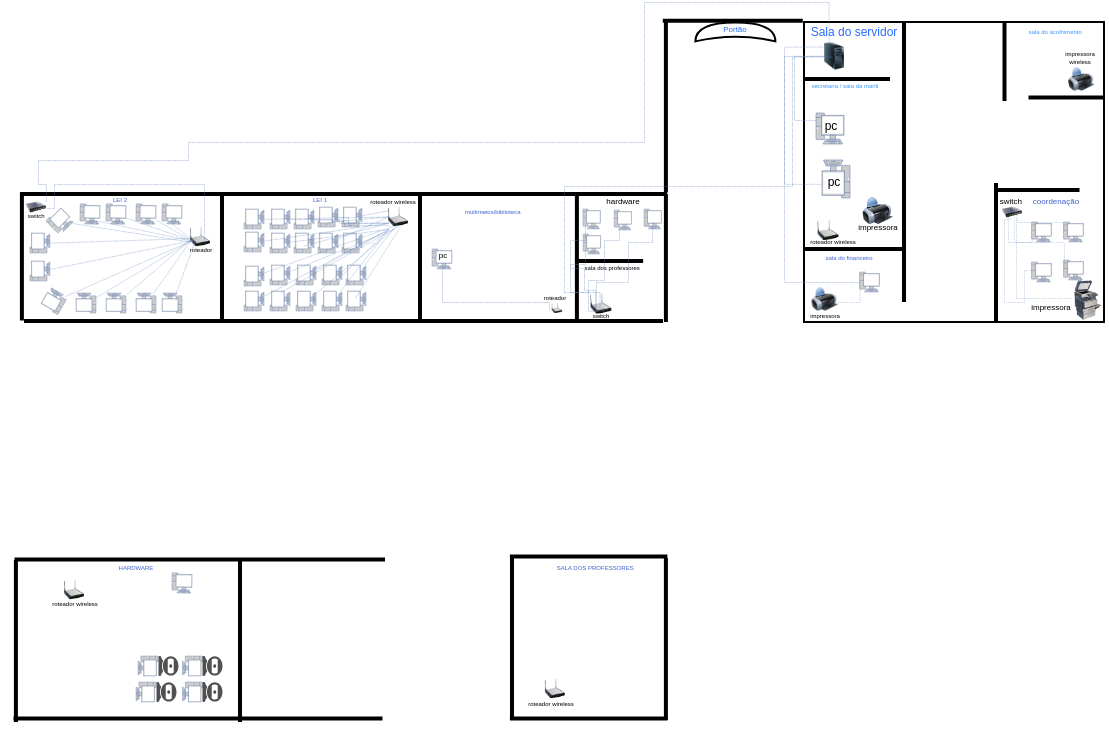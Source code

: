 <mxfile version="24.7.13">
  <diagram name="Página-1" id="NS5U5-O65Im8d6U8z58Z">
    <mxGraphModel dx="281" dy="141" grid="1" gridSize="10" guides="1" tooltips="1" connect="1" arrows="1" fold="1" page="1" pageScale="1" pageWidth="827" pageHeight="1169" math="0" shadow="0">
      <root>
        <mxCell id="0" />
        <mxCell id="1" parent="0" />
        <mxCell id="0jPPomBYPSkBsWRgP7Vu-16" value="" style="rounded=0;whiteSpace=wrap;html=1;rotation=90;" parent="1" vertex="1">
          <mxGeometry x="550" y="170" width="150" height="150" as="geometry" />
        </mxCell>
        <mxCell id="-vuuoF5EBfhMEj6QQ887-2" value="&lt;font color=&quot;#2b6bff&quot;&gt;Sala do servidor&lt;/font&gt;" style="text;strokeColor=none;align=center;fillColor=none;html=1;verticalAlign=middle;whiteSpace=wrap;rounded=0;fontSize=6;" parent="1" vertex="1">
          <mxGeometry x="550" y="170" width="50" height="10" as="geometry" />
        </mxCell>
        <mxCell id="Wkjq9qQVnDSuY5WNarzH-3" style="edgeStyle=orthogonalEdgeStyle;rounded=0;orthogonalLoop=1;jettySize=auto;html=1;startArrow=none;startFill=0;endArrow=none;endFill=0;entryX=0.5;entryY=1;entryDx=0;entryDy=0;endSize=2;jumpSize=4;fillColor=#dae8fc;strokeColor=#6c8ebf;dashed=1;dashPattern=1 1;startSize=6;exitX=0.206;exitY=0.495;exitDx=0;exitDy=0;exitPerimeter=0;strokeWidth=0.3;" parent="1" source="-vuuoF5EBfhMEj6QQ887-8" edge="1">
          <mxGeometry relative="1" as="geometry">
            <mxPoint x="559.0" y="222.99" as="targetPoint" />
            <mxPoint x="555.5" y="186.499" as="sourcePoint" />
            <Array as="points">
              <mxPoint x="545" y="187" />
              <mxPoint x="545" y="219" />
              <mxPoint x="559" y="219" />
            </Array>
          </mxGeometry>
        </mxCell>
        <mxCell id="Wkjq9qQVnDSuY5WNarzH-6" style="edgeStyle=orthogonalEdgeStyle;rounded=0;orthogonalLoop=1;jettySize=auto;html=1;endArrow=none;endFill=0;entryX=0.186;entryY=0.73;entryDx=0;entryDy=0;entryPerimeter=0;dashed=1;dashPattern=1 1;fillColor=#dae8fc;strokeColor=#6c8ebf;strokeWidth=0.3;" parent="1" source="-vuuoF5EBfhMEj6QQ887-8" target="-vuuoF5EBfhMEj6QQ887-22" edge="1">
          <mxGeometry relative="1" as="geometry">
            <mxPoint x="540" y="260" as="targetPoint" />
            <Array as="points">
              <mxPoint x="540" y="187" />
              <mxPoint x="540" y="251" />
            </Array>
          </mxGeometry>
        </mxCell>
        <mxCell id="-vuuoF5EBfhMEj6QQ887-8" value="" style="image;html=1;image=img/lib/clip_art/computers/Server_Tower_128x128.png;strokeWidth=3;" parent="1" vertex="1">
          <mxGeometry x="560" y="172" width="10" height="30" as="geometry" />
        </mxCell>
        <mxCell id="-vuuoF5EBfhMEj6QQ887-17" value="&lt;font style=&quot;font-size: 3px;&quot;&gt;secretaria / sala da marili&lt;/font&gt;" style="text;strokeColor=none;align=center;fillColor=none;html=1;verticalAlign=middle;whiteSpace=wrap;rounded=0;fontSize=6;fontColor=#3895FF;" parent="1" vertex="1">
          <mxGeometry x="550" y="201" width="40.5" as="geometry" />
        </mxCell>
        <mxCell id="-vuuoF5EBfhMEj6QQ887-18" value="" style="fontColor=#0066CC;verticalAlign=top;verticalLabelPosition=bottom;labelPosition=center;align=center;html=1;outlineConnect=0;fillColor=#CCCCCC;strokeColor=#6881B3;gradientColor=none;gradientDirection=north;strokeWidth=2;shape=mxgraph.networks.pc;rotation=0;" parent="1" vertex="1">
          <mxGeometry x="556" y="215.5" width="14" height="15.5" as="geometry" />
        </mxCell>
        <mxCell id="-vuuoF5EBfhMEj6QQ887-19" value="" style="fontColor=#0066CC;verticalAlign=top;verticalLabelPosition=bottom;labelPosition=center;align=center;html=1;outlineConnect=0;fillColor=#CCCCCC;strokeColor=#6881B3;gradientColor=none;gradientDirection=north;strokeWidth=2;shape=mxgraph.networks.pc;rotation=-180;" parent="1" vertex="1">
          <mxGeometry x="559" y="239" width="14" height="19" as="geometry" />
        </mxCell>
        <mxCell id="-vuuoF5EBfhMEj6QQ887-20" value="" style="image;html=1;image=img/lib/clip_art/computers/Printer_128x128.png" parent="1" vertex="1">
          <mxGeometry x="578.13" y="257.5" width="17.25" height="13.5" as="geometry" />
        </mxCell>
        <mxCell id="-vuuoF5EBfhMEj6QQ887-21" value="pc" style="text;strokeColor=none;align=center;fillColor=none;html=1;verticalAlign=middle;whiteSpace=wrap;rounded=0;fontSize=6;" parent="1" vertex="1">
          <mxGeometry x="557" y="219.5" width="13" height="4" as="geometry" />
        </mxCell>
        <mxCell id="-vuuoF5EBfhMEj6QQ887-22" value="pc" style="text;strokeColor=none;align=center;fillColor=none;html=1;verticalAlign=middle;whiteSpace=wrap;rounded=0;fontSize=6;" parent="1" vertex="1">
          <mxGeometry x="556" y="248" width="18" height="4" as="geometry" />
        </mxCell>
        <mxCell id="-vuuoF5EBfhMEj6QQ887-23" value="impressora" style="text;strokeColor=none;align=center;fillColor=none;html=1;verticalAlign=middle;whiteSpace=wrap;rounded=0;fontSize=4;" parent="1" vertex="1">
          <mxGeometry x="657.25" y="312" width="33" height="2" as="geometry" />
        </mxCell>
        <mxCell id="-vuuoF5EBfhMEj6QQ887-39" value="switch&amp;nbsp;" style="text;strokeColor=none;align=center;fillColor=none;html=1;verticalAlign=middle;whiteSpace=wrap;rounded=0;fontSize=4;" parent="1" vertex="1">
          <mxGeometry x="644.25" y="259" width="19.5" height="2" as="geometry" />
        </mxCell>
        <mxCell id="-vuuoF5EBfhMEj6QQ887-40" value="&lt;font style=&quot;font-size: 4px;&quot; color=&quot;#3f60cc&quot;&gt;coordenação&lt;/font&gt;" style="text;strokeColor=none;align=center;fillColor=none;html=1;verticalAlign=middle;whiteSpace=wrap;rounded=0;fontSize=5;fontColor=#cc3838;" parent="1" vertex="1">
          <mxGeometry x="651" y="254" width="50" height="10" as="geometry" />
        </mxCell>
        <mxCell id="-vuuoF5EBfhMEj6QQ887-48" value="" style="image;html=1;image=img/lib/clip_art/computers/Printer_Commercial_128x128.png" parent="1" vertex="1">
          <mxGeometry x="684" y="299" width="15.75" height="20" as="geometry" />
        </mxCell>
        <mxCell id="-vuuoF5EBfhMEj6QQ887-49" value="impressora" style="text;strokeColor=none;align=center;fillColor=none;html=1;verticalAlign=middle;whiteSpace=wrap;rounded=0;fontSize=4;" parent="1" vertex="1">
          <mxGeometry x="577" y="272" width="19.5" height="2" as="geometry" />
        </mxCell>
        <mxCell id="-vuuoF5EBfhMEj6QQ887-65" value="" style="image;html=1;image=img/lib/clip_art/computers/Printer_128x128.png" parent="1" vertex="1">
          <mxGeometry x="682.05" y="192.5" width="13" height="12" as="geometry" />
        </mxCell>
        <mxCell id="-vuuoF5EBfhMEj6QQ887-66" value="impressora&lt;div&gt;wireless&lt;/div&gt;" style="text;strokeColor=none;align=center;fillColor=none;html=1;verticalAlign=middle;whiteSpace=wrap;rounded=0;fontSize=3;" parent="1" vertex="1">
          <mxGeometry x="678.75" y="186.5" width="18.3" height="2" as="geometry" />
        </mxCell>
        <mxCell id="-vuuoF5EBfhMEj6QQ887-67" value="&lt;font style=&quot;font-size: 3px;&quot;&gt;sala do acolhimento&amp;nbsp;&lt;/font&gt;" style="text;strokeColor=none;align=center;fillColor=none;html=1;verticalAlign=middle;whiteSpace=wrap;rounded=0;fontSize=2;fontColor=#3895FF;" parent="1" vertex="1">
          <mxGeometry x="658.25" y="173.5" width="35.5" height="3" as="geometry" />
        </mxCell>
        <mxCell id="Wkjq9qQVnDSuY5WNarzH-7" style="edgeStyle=orthogonalEdgeStyle;rounded=0;orthogonalLoop=1;jettySize=auto;html=1;exitX=0.5;exitY=1;exitDx=0;exitDy=0;fillColor=#dae8fc;strokeColor=#6c8ebf;dashed=1;dashPattern=1 2;endArrow=none;endFill=0;strokeWidth=0.3;targetPerimeterSpacing=7;" parent="1" edge="1">
          <mxGeometry relative="1" as="geometry">
            <mxPoint x="656" y="268.0" as="sourcePoint" />
            <mxPoint x="684" y="308.0" as="targetPoint" />
            <Array as="points">
              <mxPoint x="656" y="308" />
            </Array>
          </mxGeometry>
        </mxCell>
        <mxCell id="-vuuoF5EBfhMEj6QQ887-69" value="" style="image;html=1;image=img/lib/clip_art/networking/Switch_128x128.png" parent="1" vertex="1">
          <mxGeometry x="649" y="260" width="10" height="10" as="geometry" />
        </mxCell>
        <mxCell id="-vuuoF5EBfhMEj6QQ887-73" value="" style="image;html=1;image=img/lib/clip_art/networking/Wireless_Router_N_128x128.png" parent="1" vertex="1">
          <mxGeometry x="552" y="269" width="20" height="10" as="geometry" />
        </mxCell>
        <mxCell id="-vuuoF5EBfhMEj6QQ887-74" value="&lt;font style=&quot;font-size: 3px;&quot;&gt;roteador&lt;/font&gt;" style="text;strokeColor=none;align=center;fillColor=none;html=1;verticalAlign=middle;whiteSpace=wrap;rounded=0;fontSize=4;" parent="1" vertex="1">
          <mxGeometry x="411.95" y="306.5" width="26.5" height="2" as="geometry" />
        </mxCell>
        <mxCell id="-vuuoF5EBfhMEj6QQ887-82" value="" style="fontColor=#0066CC;verticalAlign=top;verticalLabelPosition=bottom;labelPosition=center;align=center;html=1;outlineConnect=0;fillColor=#CCCCCC;strokeColor=#6881B3;gradientColor=none;gradientDirection=north;strokeWidth=2;shape=mxgraph.networks.pc;rotation=0;" parent="1" vertex="1">
          <mxGeometry x="577.75" y="295" width="10" height="10" as="geometry" />
        </mxCell>
        <mxCell id="-vuuoF5EBfhMEj6QQ887-85" value="" style="image;html=1;image=img/lib/clip_art/computers/Printer_128x128.png" parent="1" vertex="1">
          <mxGeometry x="553.75" y="302.5" width="13" height="12" as="geometry" />
        </mxCell>
        <mxCell id="-vuuoF5EBfhMEj6QQ887-86" value="impressora" style="text;strokeColor=none;align=center;fillColor=none;html=1;verticalAlign=middle;whiteSpace=wrap;rounded=0;fontSize=3;" parent="1" vertex="1">
          <mxGeometry x="553" y="315.5" width="15" height="2" as="geometry" />
        </mxCell>
        <mxCell id="RXinSmK6hJTp8Dc33npK-2" value="" style="line;strokeWidth=2;direction=south;html=1;rotation=90;" parent="1" vertex="1">
          <mxGeometry x="314.25" y="94.25" width="11" height="323.5" as="geometry" />
        </mxCell>
        <mxCell id="RXinSmK6hJTp8Dc33npK-3" value="&lt;font style=&quot;font-size: 3px;&quot; color=&quot;#3f60cc&quot;&gt;&amp;nbsp;multimeios/biblioteca&lt;/font&gt;" style="text;strokeColor=none;align=center;fillColor=none;html=1;verticalAlign=middle;whiteSpace=wrap;rounded=0;fontSize=4;fontColor=#cc3838;" parent="1" vertex="1">
          <mxGeometry x="374" y="261" width="40" height="8.5" as="geometry" />
        </mxCell>
        <mxCell id="RXinSmK6hJTp8Dc33npK-4" value="" style="fontColor=#0066CC;verticalAlign=top;verticalLabelPosition=bottom;labelPosition=center;align=center;html=1;outlineConnect=0;fillColor=#CCCCCC;strokeColor=#6881B3;gradientColor=none;gradientDirection=north;strokeWidth=2;shape=mxgraph.networks.pc;rotation=0;" parent="1" vertex="1">
          <mxGeometry x="364" y="283.5" width="10" height="10" as="geometry" />
        </mxCell>
        <mxCell id="RXinSmK6hJTp8Dc33npK-5" value="pc" style="text;strokeColor=none;align=center;fillColor=none;html=1;verticalAlign=middle;whiteSpace=wrap;rounded=0;fontSize=4;" parent="1" vertex="1">
          <mxGeometry x="365" y="286" width="9" height="2.5" as="geometry" />
        </mxCell>
        <mxCell id="RXinSmK6hJTp8Dc33npK-6" value="" style="image;html=1;image=img/lib/clip_art/networking/Wireless_Router_N_128x128.png" parent="1" vertex="1">
          <mxGeometry x="422.45" y="310.5" width="8" height="5" as="geometry" />
        </mxCell>
        <mxCell id="0jPPomBYPSkBsWRgP7Vu-10" value="" style="line;strokeWidth=2;direction=south;html=1;" parent="1" vertex="1">
          <mxGeometry x="474.95" y="256" width="12" height="64" as="geometry" />
        </mxCell>
        <mxCell id="0jPPomBYPSkBsWRgP7Vu-12" value="" style="line;strokeWidth=2;direction=south;html=1;rotation=90;" parent="1" vertex="1">
          <mxGeometry x="313.75" y="159.75" width="12" height="319.5" as="geometry" />
        </mxCell>
        <mxCell id="0jPPomBYPSkBsWRgP7Vu-18" value="" style="line;strokeWidth=2;direction=south;html=1;rotation=90;" parent="1" vertex="1">
          <mxGeometry x="565.75" y="177.25" width="12" height="42.5" as="geometry" />
        </mxCell>
        <mxCell id="0jPPomBYPSkBsWRgP7Vu-19" value="" style="line;strokeWidth=2;direction=south;html=1;" parent="1" vertex="1">
          <mxGeometry x="594" y="170" width="12" height="29" as="geometry" />
        </mxCell>
        <mxCell id="0jPPomBYPSkBsWRgP7Vu-20" value="" style="line;strokeWidth=2;direction=south;html=1;" parent="1" vertex="1">
          <mxGeometry x="594" y="199" width="12" height="111" as="geometry" />
        </mxCell>
        <mxCell id="0jPPomBYPSkBsWRgP7Vu-22" value="" style="line;strokeWidth=2;direction=south;html=1;rotation=90;" parent="1" vertex="1">
          <mxGeometry x="660.88" y="233.13" width="12" height="41.75" as="geometry" />
        </mxCell>
        <mxCell id="0jPPomBYPSkBsWRgP7Vu-23" value="" style="line;strokeWidth=2;direction=south;html=1;rotation=-180;" parent="1" vertex="1">
          <mxGeometry x="640" y="250.5" width="12" height="69.5" as="geometry" />
        </mxCell>
        <mxCell id="0jPPomBYPSkBsWRgP7Vu-31" value="" style="fontColor=#0066CC;verticalAlign=top;verticalLabelPosition=bottom;labelPosition=center;align=center;html=1;outlineConnect=0;fillColor=#CCCCCC;strokeColor=#6881B3;gradientColor=none;gradientDirection=north;strokeWidth=2;shape=mxgraph.networks.pc;rotation=0;" parent="1" vertex="1">
          <mxGeometry x="679.75" y="270" width="10" height="10" as="geometry" />
        </mxCell>
        <mxCell id="0jPPomBYPSkBsWRgP7Vu-32" value="" style="fontColor=#0066CC;verticalAlign=top;verticalLabelPosition=bottom;labelPosition=center;align=center;html=1;outlineConnect=0;fillColor=#CCCCCC;strokeColor=#6881B3;gradientColor=none;gradientDirection=north;strokeWidth=2;shape=mxgraph.networks.pc;rotation=0;" parent="1" vertex="1">
          <mxGeometry x="663.75" y="270" width="10" height="10" as="geometry" />
        </mxCell>
        <mxCell id="0jPPomBYPSkBsWRgP7Vu-33" value="" style="fontColor=#0066CC;verticalAlign=top;verticalLabelPosition=bottom;labelPosition=center;align=center;html=1;outlineConnect=0;fillColor=#CCCCCC;strokeColor=#6881B3;gradientColor=none;gradientDirection=north;strokeWidth=2;shape=mxgraph.networks.pc;rotation=0;" parent="1" vertex="1">
          <mxGeometry x="679.75" y="289" width="10" height="10" as="geometry" />
        </mxCell>
        <mxCell id="0jPPomBYPSkBsWRgP7Vu-35" value="" style="fontColor=#0066CC;verticalAlign=top;verticalLabelPosition=bottom;labelPosition=center;align=center;html=1;outlineConnect=0;fillColor=#CCCCCC;strokeColor=#6881B3;gradientColor=none;gradientDirection=north;strokeWidth=2;shape=mxgraph.networks.pc;rotation=0;" parent="1" vertex="1">
          <mxGeometry x="663.75" y="290" width="10" height="10" as="geometry" />
        </mxCell>
        <mxCell id="0jPPomBYPSkBsWRgP7Vu-44" value="" style="line;strokeWidth=2;direction=south;html=1;rotation=90;" parent="1" vertex="1">
          <mxGeometry x="674.88" y="189.12" width="12" height="37.25" as="geometry" />
        </mxCell>
        <mxCell id="0jPPomBYPSkBsWRgP7Vu-45" value="" style="line;strokeWidth=2;direction=south;html=1;rotation=-180;" parent="1" vertex="1">
          <mxGeometry x="644.25" y="169.5" width="12" height="40" as="geometry" />
        </mxCell>
        <mxCell id="0jPPomBYPSkBsWRgP7Vu-49" style="edgeStyle=none;rounded=0;orthogonalLoop=1;jettySize=auto;html=1;exitX=0.25;exitY=0;exitDx=0;exitDy=0;" parent="1" source="-vuuoF5EBfhMEj6QQ887-65" target="-vuuoF5EBfhMEj6QQ887-65" edge="1">
          <mxGeometry relative="1" as="geometry" />
        </mxCell>
        <mxCell id="0jPPomBYPSkBsWRgP7Vu-50" value="" style="line;strokeWidth=2;direction=south;html=1;rotation=90;" parent="1" vertex="1">
          <mxGeometry x="568.5" y="258.5" width="12" height="50" as="geometry" />
        </mxCell>
        <mxCell id="0jPPomBYPSkBsWRgP7Vu-51" value="&lt;font color=&quot;#3f60cc&quot; style=&quot;font-size: 3px;&quot;&gt;sala do financeiro&lt;/font&gt;" style="text;strokeColor=none;align=center;fillColor=none;html=1;verticalAlign=middle;whiteSpace=wrap;rounded=0;fontSize=4;fontColor=#cc3838;" parent="1" vertex="1">
          <mxGeometry x="557" y="285" width="31" height="6.5" as="geometry" />
        </mxCell>
        <mxCell id="0jPPomBYPSkBsWRgP7Vu-56" value="" style="line;strokeWidth=2;direction=south;html=1;" parent="1" vertex="1">
          <mxGeometry x="430.45" y="256.5" width="12" height="64" as="geometry" />
        </mxCell>
        <mxCell id="0jPPomBYPSkBsWRgP7Vu-63" value="" style="line;strokeWidth=2;direction=south;html=1;" parent="1" vertex="1">
          <mxGeometry x="352" y="256" width="12" height="64" as="geometry" />
        </mxCell>
        <mxCell id="0jPPomBYPSkBsWRgP7Vu-64" value="" style="line;strokeWidth=2;direction=south;html=1;" parent="1" vertex="1">
          <mxGeometry x="152.95" y="255.25" width="12" height="64" as="geometry" />
        </mxCell>
        <mxCell id="0jPPomBYPSkBsWRgP7Vu-65" value="" style="line;strokeWidth=2;direction=south;html=1;" parent="1" vertex="1">
          <mxGeometry x="253" y="256.5" width="12" height="64" as="geometry" />
        </mxCell>
        <mxCell id="0jPPomBYPSkBsWRgP7Vu-66" value="&lt;font style=&quot;font-size: 3px;&quot; color=&quot;#3f60cc&quot;&gt;LEI 1&lt;/font&gt;" style="text;strokeColor=none;align=center;fillColor=none;html=1;verticalAlign=middle;whiteSpace=wrap;rounded=0;fontSize=4;fontColor=#cc3838;" parent="1" vertex="1">
          <mxGeometry x="288" y="255" width="40" height="8.5" as="geometry" />
        </mxCell>
        <mxCell id="0jPPomBYPSkBsWRgP7Vu-67" value="&lt;font style=&quot;font-size: 3px;&quot; color=&quot;#3f60cc&quot;&gt;LEI 2&lt;/font&gt;" style="text;strokeColor=none;align=center;fillColor=none;html=1;verticalAlign=middle;whiteSpace=wrap;rounded=0;fontSize=4;fontColor=#cc3838;" parent="1" vertex="1">
          <mxGeometry x="188" y="255" width="40" height="8.5" as="geometry" />
        </mxCell>
        <mxCell id="0jPPomBYPSkBsWRgP7Vu-68" value="" style="fontColor=#0066CC;verticalAlign=top;verticalLabelPosition=bottom;labelPosition=center;align=center;html=1;outlineConnect=0;fillColor=#CCCCCC;strokeColor=#6881B3;gradientColor=none;gradientDirection=north;strokeWidth=2;shape=mxgraph.networks.pc;rotation=-90;" parent="1" vertex="1">
          <mxGeometry x="270" y="304.5" width="10" height="10" as="geometry" />
        </mxCell>
        <mxCell id="0jPPomBYPSkBsWRgP7Vu-69" value="" style="fontColor=#0066CC;verticalAlign=top;verticalLabelPosition=bottom;labelPosition=center;align=center;html=1;outlineConnect=0;fillColor=#CCCCCC;strokeColor=#6881B3;gradientColor=none;gradientDirection=north;strokeWidth=2;shape=mxgraph.networks.pc;rotation=-90;" parent="1" vertex="1">
          <mxGeometry x="270" y="292" width="10" height="10" as="geometry" />
        </mxCell>
        <mxCell id="0jPPomBYPSkBsWRgP7Vu-70" value="&lt;span style=&quot;color: rgba(0, 0, 0, 0); font-family: monospace; font-size: 0px; text-align: start;&quot;&gt;%3CmxGraphModel%3E%3Croot%3E%3CmxCell%20id%3D%220%22%2F%3E%3CmxCell%20id%3D%221%22%20parent%3D%220%22%2F%3E%3CmxCell%20id%3D%222%22%20value%3D%22%22%20style%3D%22fontColor%3D%230066CC%3BverticalAlign%3Dtop%3BverticalLabelPosition%3Dbottom%3BlabelPosition%3Dcenter%3Balign%3Dcenter%3Bhtml%3D1%3BoutlineConnect%3D0%3BfillColor%3D%23CCCCCC%3BstrokeColor%3D%236881B3%3BgradientColor%3Dnone%3BgradientDirection%3Dnorth%3BstrokeWidth%3D2%3Bshape%3Dmxgraph.networks.pc%3Brotation%3D-90%3B%22%20vertex%3D%221%22%20parent%3D%221%22%3E%3CmxGeometry%20x%3D%22270%22%20y%3D%22292%22%20width%3D%2210%22%20height%3D%2210%22%20as%3D%22geometry%22%2F%3E%3C%2FmxCell%3E%3C%2Froot%3E%3C%2FmxGraphModel%3E&lt;/span&gt;&lt;span style=&quot;color: rgba(0, 0, 0, 0); font-family: monospace; font-size: 0px; text-align: start;&quot;&gt;%3CmxGraphModel%3E%3Croot%3E%3CmxCell%20id%3D%220%22%2F%3E%3CmxCell%20id%3D%221%22%20parent%3D%220%22%2F%3E%3CmxCell%20id%3D%222%22%20value%3D%22%22%20style%3D%22fontColor%3D%230066CC%3BverticalAlign%3Dtop%3BverticalLabelPosition%3Dbottom%3BlabelPosition%3Dcenter%3Balign%3Dcenter%3Bhtml%3D1%3BoutlineConnect%3D0%3BfillColor%3D%23CCCCCC%3BstrokeColor%3D%236881B3%3BgradientColor%3Dnone%3BgradientDirection%3Dnorth%3BstrokeWidth%3D2%3Bshape%3Dmxgraph.networks.pc%3Brotation%3D-90%3B%22%20vertex%3D%221%22%20parent%3D%221%22%3E%3CmxGeometry%20x%3D%22270%22%20y%3D%22292%22%20width%3D%2210%22%20height%3D%2210%22%20as%3D%22geometry%22%2F%3E%3C%2FmxCell%3E%3C%2Froot%3E%3C%2FmxGraphModel%3E&lt;/span&gt;" style="fontColor=#0066CC;verticalAlign=top;verticalLabelPosition=bottom;labelPosition=center;align=center;html=1;outlineConnect=0;fillColor=#CCCCCC;strokeColor=#6881B3;gradientColor=none;gradientDirection=north;strokeWidth=2;shape=mxgraph.networks.pc;rotation=-90;" parent="1" vertex="1">
          <mxGeometry x="270" y="263.5" width="10" height="10" as="geometry" />
        </mxCell>
        <mxCell id="0jPPomBYPSkBsWRgP7Vu-71" value="&lt;span style=&quot;color: rgba(0, 0, 0, 0); font-family: monospace; font-size: 0px; text-align: start;&quot;&gt;%3CmxGraphModel%3E%3Croot%3E%3CmxCell%20id%3D%220%22%2F%3E%3CmxCell%20id%3D%221%22%20parent%3D%220%22%2F%3E%3CmxCell%20id%3D%222%22%20value%3D%22%22%20style%3D%22fontColor%3D%230066CC%3BverticalAlign%3Dtop%3BverticalLabelPosition%3Dbottom%3BlabelPosition%3Dcenter%3Balign%3Dcenter%3Bhtml%3D1%3BoutlineConnect%3D0%3BfillColor%3D%23CCCCCC%3BstrokeColor%3D%236881B3%3BgradientColor%3Dnone%3BgradientDirection%3Dnorth%3BstrokeWidth%3D2%3Bshape%3Dmxgraph.networks.pc%3Brotation%3D-90%3B%22%20vertex%3D%221%22%20parent%3D%221%22%3E%3CmxGeometry%20x%3D%22270%22%20y%3D%22292%22%20width%3D%2210%22%20height%3D%2210%22%20as%3D%22geometry%22%2F%3E%3C%2FmxCell%3E%3C%2Froot%3E%3C%2FmxGraphModel%3E&lt;/span&gt;&lt;span style=&quot;color: rgba(0, 0, 0, 0); font-family: monospace; font-size: 0px; text-align: start;&quot;&gt;%3CmxGraphModel%3E%3Croot%3E%3CmxCell%20id%3D%220%22%2F%3E%3CmxCell%20id%3D%221%22%20parent%3D%220%22%2F%3E%3CmxCell%20id%3D%222%22%20value%3D%22%22%20style%3D%22fontColor%3D%230066CC%3BverticalAlign%3Dtop%3BverticalLabelPosition%3Dbottom%3BlabelPosition%3Dcenter%3Balign%3Dcenter%3Bhtml%3D1%3BoutlineConnect%3D0%3BfillColor%3D%23CCCCCC%3BstrokeColor%3D%236881B3%3BgradientColor%3Dnone%3BgradientDirection%3Dnorth%3BstrokeWidth%3D2%3Bshape%3Dmxgraph.networks.pc%3Brotation%3D-90%3B%22%20vertex%3D%221%22%20parent%3D%221%22%3E%3CmxGeometry%20x%3D%22270%22%20y%3D%22292%22%20width%3D%2210%22%20height%3D%2210%22%20as%3D%22geometry%22%2F%3E%3C%2FmxCell%3E%3C%2Froot%3E%3C%2FmxGraphModel%3E&lt;/span&gt;" style="fontColor=#0066CC;verticalAlign=top;verticalLabelPosition=bottom;labelPosition=center;align=center;html=1;outlineConnect=0;fillColor=#CCCCCC;strokeColor=#6881B3;gradientColor=none;gradientDirection=north;strokeWidth=2;shape=mxgraph.networks.pc;rotation=-90;" parent="1" vertex="1">
          <mxGeometry x="270" y="275" width="10" height="10" as="geometry" />
        </mxCell>
        <mxCell id="0jPPomBYPSkBsWRgP7Vu-72" value="" style="fontColor=#0066CC;verticalAlign=top;verticalLabelPosition=bottom;labelPosition=center;align=center;html=1;outlineConnect=0;fillColor=#CCCCCC;strokeColor=#6881B3;gradientColor=none;gradientDirection=north;strokeWidth=2;shape=mxgraph.networks.pc;rotation=-90;" parent="1" vertex="1">
          <mxGeometry x="283" y="304.5" width="10" height="10" as="geometry" />
        </mxCell>
        <mxCell id="0jPPomBYPSkBsWRgP7Vu-73" value="" style="fontColor=#0066CC;verticalAlign=top;verticalLabelPosition=bottom;labelPosition=center;align=center;html=1;outlineConnect=0;fillColor=#CCCCCC;strokeColor=#6881B3;gradientColor=none;gradientDirection=north;strokeWidth=2;shape=mxgraph.networks.pc;rotation=-90;" parent="1" vertex="1">
          <mxGeometry x="296" y="304.5" width="10" height="10" as="geometry" />
        </mxCell>
        <mxCell id="0jPPomBYPSkBsWRgP7Vu-74" value="" style="fontColor=#0066CC;verticalAlign=top;verticalLabelPosition=bottom;labelPosition=center;align=center;html=1;outlineConnect=0;fillColor=#CCCCCC;strokeColor=#6881B3;gradientColor=none;gradientDirection=north;strokeWidth=2;shape=mxgraph.networks.pc;rotation=-90;" parent="1" vertex="1">
          <mxGeometry x="309" y="304.5" width="10" height="10" as="geometry" />
        </mxCell>
        <mxCell id="0jPPomBYPSkBsWRgP7Vu-75" value="" style="fontColor=#0066CC;verticalAlign=top;verticalLabelPosition=bottom;labelPosition=center;align=center;html=1;outlineConnect=0;fillColor=#CCCCCC;strokeColor=#6881B3;gradientColor=none;gradientDirection=north;strokeWidth=2;shape=mxgraph.networks.pc;rotation=-90;" parent="1" vertex="1">
          <mxGeometry x="321" y="304.5" width="10" height="10" as="geometry" />
        </mxCell>
        <mxCell id="0jPPomBYPSkBsWRgP7Vu-76" value="" style="fontColor=#0066CC;verticalAlign=top;verticalLabelPosition=bottom;labelPosition=center;align=center;html=1;outlineConnect=0;fillColor=#CCCCCC;strokeColor=#6881B3;gradientColor=none;gradientDirection=north;strokeWidth=2;shape=mxgraph.networks.pc;rotation=-90;" parent="1" vertex="1">
          <mxGeometry x="283" y="263.5" width="10" height="10" as="geometry" />
        </mxCell>
        <mxCell id="0jPPomBYPSkBsWRgP7Vu-77" value="" style="fontColor=#0066CC;verticalAlign=top;verticalLabelPosition=bottom;labelPosition=center;align=center;html=1;outlineConnect=0;fillColor=#CCCCCC;strokeColor=#6881B3;gradientColor=none;gradientDirection=north;strokeWidth=2;shape=mxgraph.networks.pc;rotation=-90;" parent="1" vertex="1">
          <mxGeometry x="283" y="275.5" width="10" height="10" as="geometry" />
        </mxCell>
        <mxCell id="0jPPomBYPSkBsWRgP7Vu-78" value="" style="fontColor=#0066CC;verticalAlign=top;verticalLabelPosition=bottom;labelPosition=center;align=center;html=1;outlineConnect=0;fillColor=#CCCCCC;strokeColor=#6881B3;gradientColor=none;gradientDirection=north;strokeWidth=2;shape=mxgraph.networks.pc;rotation=-90;" parent="1" vertex="1">
          <mxGeometry x="295" y="263.5" width="10" height="10" as="geometry" />
        </mxCell>
        <mxCell id="0jPPomBYPSkBsWRgP7Vu-79" value="" style="fontColor=#0066CC;verticalAlign=top;verticalLabelPosition=bottom;labelPosition=center;align=center;html=1;outlineConnect=0;fillColor=#CCCCCC;strokeColor=#6881B3;gradientColor=none;gradientDirection=north;strokeWidth=2;shape=mxgraph.networks.pc;rotation=-90;" parent="1" vertex="1">
          <mxGeometry x="295" y="275.5" width="10" height="10" as="geometry" />
        </mxCell>
        <mxCell id="0jPPomBYPSkBsWRgP7Vu-80" value="" style="fontColor=#0066CC;verticalAlign=top;verticalLabelPosition=bottom;labelPosition=center;align=center;html=1;outlineConnect=0;fillColor=#CCCCCC;strokeColor=#6881B3;gradientColor=none;gradientDirection=north;strokeWidth=2;shape=mxgraph.networks.pc;rotation=-90;" parent="1" vertex="1">
          <mxGeometry x="307" y="262.5" width="10" height="10" as="geometry" />
        </mxCell>
        <mxCell id="0jPPomBYPSkBsWRgP7Vu-81" value="" style="fontColor=#0066CC;verticalAlign=top;verticalLabelPosition=bottom;labelPosition=center;align=center;html=1;outlineConnect=0;fillColor=#CCCCCC;strokeColor=#6881B3;gradientColor=none;gradientDirection=north;strokeWidth=2;shape=mxgraph.networks.pc;rotation=-90;" parent="1" vertex="1">
          <mxGeometry x="307" y="275.5" width="10" height="10" as="geometry" />
        </mxCell>
        <mxCell id="0jPPomBYPSkBsWRgP7Vu-82" value="" style="fontColor=#0066CC;verticalAlign=top;verticalLabelPosition=bottom;labelPosition=center;align=center;html=1;outlineConnect=0;fillColor=#CCCCCC;strokeColor=#6881B3;gradientColor=none;gradientDirection=north;strokeWidth=2;shape=mxgraph.networks.pc;rotation=-90;" parent="1" vertex="1">
          <mxGeometry x="283" y="291.5" width="10" height="10" as="geometry" />
        </mxCell>
        <mxCell id="0jPPomBYPSkBsWRgP7Vu-83" value="" style="fontColor=#0066CC;verticalAlign=top;verticalLabelPosition=bottom;labelPosition=center;align=center;html=1;outlineConnect=0;fillColor=#CCCCCC;strokeColor=#6881B3;gradientColor=none;gradientDirection=north;strokeWidth=2;shape=mxgraph.networks.pc;rotation=-90;" parent="1" vertex="1">
          <mxGeometry x="296" y="291.5" width="10" height="10" as="geometry" />
        </mxCell>
        <mxCell id="0jPPomBYPSkBsWRgP7Vu-84" value="" style="fontColor=#0066CC;verticalAlign=top;verticalLabelPosition=bottom;labelPosition=center;align=center;html=1;outlineConnect=0;fillColor=#CCCCCC;strokeColor=#6881B3;gradientColor=none;gradientDirection=north;strokeWidth=2;shape=mxgraph.networks.pc;rotation=-90;" parent="1" vertex="1">
          <mxGeometry x="309" y="291.5" width="10" height="10" as="geometry" />
        </mxCell>
        <mxCell id="0jPPomBYPSkBsWRgP7Vu-85" value="" style="fontColor=#0066CC;verticalAlign=top;verticalLabelPosition=bottom;labelPosition=center;align=center;html=1;outlineConnect=0;fillColor=#CCCCCC;strokeColor=#6881B3;gradientColor=none;gradientDirection=north;strokeWidth=2;shape=mxgraph.networks.pc;rotation=-90;" parent="1" vertex="1">
          <mxGeometry x="321" y="291.5" width="10" height="10" as="geometry" />
        </mxCell>
        <mxCell id="0jPPomBYPSkBsWRgP7Vu-86" value="" style="fontColor=#0066CC;verticalAlign=top;verticalLabelPosition=bottom;labelPosition=center;align=center;html=1;outlineConnect=0;fillColor=#CCCCCC;strokeColor=#6881B3;gradientColor=none;gradientDirection=north;strokeWidth=2;shape=mxgraph.networks.pc;rotation=-90;" parent="1" vertex="1">
          <mxGeometry x="319" y="262.5" width="10" height="10" as="geometry" />
        </mxCell>
        <mxCell id="0jPPomBYPSkBsWRgP7Vu-87" value="" style="fontColor=#0066CC;verticalAlign=top;verticalLabelPosition=bottom;labelPosition=center;align=center;html=1;outlineConnect=0;fillColor=#CCCCCC;strokeColor=#6881B3;gradientColor=none;gradientDirection=north;strokeWidth=2;shape=mxgraph.networks.pc;rotation=-90;" parent="1" vertex="1">
          <mxGeometry x="319" y="275.5" width="10" height="10" as="geometry" />
        </mxCell>
        <mxCell id="Wkjq9qQVnDSuY5WNarzH-8" style="rounded=0;orthogonalLoop=1;jettySize=auto;html=1;exitX=0;exitY=0.25;exitDx=0;exitDy=0;fillColor=#dae8fc;strokeColor=#6c8ebf;dashed=1;dashPattern=1 1;endArrow=none;endFill=0;strokeWidth=0.3;" parent="1" source="0jPPomBYPSkBsWRgP7Vu-88" target="0jPPomBYPSkBsWRgP7Vu-86" edge="1">
          <mxGeometry relative="1" as="geometry">
            <mxPoint x="344" y="287.12" as="sourcePoint" />
            <mxPoint x="321" y="287.386" as="targetPoint" />
          </mxGeometry>
        </mxCell>
        <mxCell id="Wkjq9qQVnDSuY5WNarzH-10" style="rounded=0;orthogonalLoop=1;jettySize=auto;html=1;exitX=0.584;exitY=0.914;exitDx=0;exitDy=0;fillColor=#dae8fc;strokeColor=#6c8ebf;dashed=1;dashPattern=1 1;exitPerimeter=0;endArrow=none;endFill=0;strokeWidth=0.3;" parent="1" source="0jPPomBYPSkBsWRgP7Vu-88" edge="1">
          <mxGeometry relative="1" as="geometry">
            <mxPoint x="363.25" y="300.75" as="sourcePoint" />
            <mxPoint x="325.25" y="308.251" as="targetPoint" />
          </mxGeometry>
        </mxCell>
        <mxCell id="0jPPomBYPSkBsWRgP7Vu-88" value="" style="image;html=1;image=img/lib/clip_art/networking/Wireless_Router_N_128x128.png" parent="1" vertex="1">
          <mxGeometry x="342" y="261" width="10" height="12.5" as="geometry" />
        </mxCell>
        <mxCell id="0jPPomBYPSkBsWRgP7Vu-89" value="&lt;font style=&quot;font-size: 3px;&quot;&gt;roteador wireless&lt;/font&gt;" style="text;strokeColor=none;align=center;fillColor=none;html=1;verticalAlign=middle;whiteSpace=wrap;rounded=0;fontSize=4;" parent="1" vertex="1">
          <mxGeometry x="331" y="258.5" width="26.5" height="2" as="geometry" />
        </mxCell>
        <mxCell id="0jPPomBYPSkBsWRgP7Vu-90" value="" style="fontColor=#0066CC;verticalAlign=top;verticalLabelPosition=bottom;labelPosition=center;align=center;html=1;outlineConnect=0;fillColor=#CCCCCC;strokeColor=#6881B3;gradientColor=none;gradientDirection=north;strokeWidth=2;shape=mxgraph.networks.pc;rotation=-180;" parent="1" vertex="1">
          <mxGeometry x="229" y="305.5" width="10" height="10" as="geometry" />
        </mxCell>
        <mxCell id="0jPPomBYPSkBsWRgP7Vu-91" value="" style="fontColor=#0066CC;verticalAlign=top;verticalLabelPosition=bottom;labelPosition=center;align=center;html=1;outlineConnect=0;fillColor=#CCCCCC;strokeColor=#6881B3;gradientColor=none;gradientDirection=north;strokeWidth=2;shape=mxgraph.networks.pc;rotation=-180;" parent="1" vertex="1">
          <mxGeometry x="216" y="305.5" width="10" height="10" as="geometry" />
        </mxCell>
        <mxCell id="0jPPomBYPSkBsWRgP7Vu-92" value="" style="fontColor=#0066CC;verticalAlign=top;verticalLabelPosition=bottom;labelPosition=center;align=center;html=1;outlineConnect=0;fillColor=#CCCCCC;strokeColor=#6881B3;gradientColor=none;gradientDirection=north;strokeWidth=2;shape=mxgraph.networks.pc;rotation=-180;" parent="1" vertex="1">
          <mxGeometry x="201" y="305.5" width="10" height="10" as="geometry" />
        </mxCell>
        <mxCell id="0jPPomBYPSkBsWRgP7Vu-93" value="" style="fontColor=#0066CC;verticalAlign=top;verticalLabelPosition=bottom;labelPosition=center;align=center;html=1;outlineConnect=0;fillColor=#CCCCCC;strokeColor=#6881B3;gradientColor=none;gradientDirection=north;strokeWidth=2;shape=mxgraph.networks.pc;rotation=-180;" parent="1" vertex="1">
          <mxGeometry x="186" y="305.5" width="10" height="10" as="geometry" />
        </mxCell>
        <mxCell id="0jPPomBYPSkBsWRgP7Vu-94" value="" style="fontColor=#0066CC;verticalAlign=top;verticalLabelPosition=bottom;labelPosition=center;align=center;html=1;outlineConnect=0;fillColor=#CCCCCC;strokeColor=#6881B3;gradientColor=none;gradientDirection=north;strokeWidth=2;shape=mxgraph.networks.pc;rotation=-150;" parent="1" vertex="1">
          <mxGeometry x="170" y="304.5" width="10" height="10" as="geometry" />
        </mxCell>
        <mxCell id="0jPPomBYPSkBsWRgP7Vu-95" value="" style="fontColor=#0066CC;verticalAlign=top;verticalLabelPosition=bottom;labelPosition=center;align=center;html=1;outlineConnect=0;fillColor=#CCCCCC;strokeColor=#6881B3;gradientColor=none;gradientDirection=north;strokeWidth=2;shape=mxgraph.networks.pc;rotation=-90;" parent="1" vertex="1">
          <mxGeometry x="162.95" y="289.5" width="10" height="10" as="geometry" />
        </mxCell>
        <mxCell id="0jPPomBYPSkBsWRgP7Vu-100" value="" style="fontColor=#0066CC;verticalAlign=top;verticalLabelPosition=bottom;labelPosition=center;align=center;html=1;outlineConnect=0;fillColor=#CCCCCC;strokeColor=#6881B3;gradientColor=none;gradientDirection=north;strokeWidth=2;shape=mxgraph.networks.pc;rotation=-90;" parent="1" vertex="1">
          <mxGeometry x="162.95" y="275.5" width="10" height="10" as="geometry" />
        </mxCell>
        <mxCell id="0jPPomBYPSkBsWRgP7Vu-101" value="" style="fontColor=#0066CC;verticalAlign=top;verticalLabelPosition=bottom;labelPosition=center;align=center;html=1;outlineConnect=0;fillColor=#CCCCCC;strokeColor=#6881B3;gradientColor=none;gradientDirection=north;strokeWidth=2;shape=mxgraph.networks.pc;rotation=-45;" parent="1" vertex="1">
          <mxGeometry x="172.95" y="264.5" width="10" height="10" as="geometry" />
        </mxCell>
        <mxCell id="0jPPomBYPSkBsWRgP7Vu-103" value="" style="fontColor=#0066CC;verticalAlign=top;verticalLabelPosition=bottom;labelPosition=center;align=center;html=1;outlineConnect=0;fillColor=#CCCCCC;strokeColor=#6881B3;gradientColor=none;gradientDirection=north;strokeWidth=2;shape=mxgraph.networks.pc;rotation=1;" parent="1" vertex="1">
          <mxGeometry x="188" y="261" width="10" height="10" as="geometry" />
        </mxCell>
        <mxCell id="0jPPomBYPSkBsWRgP7Vu-104" value="" style="fontColor=#0066CC;verticalAlign=top;verticalLabelPosition=bottom;labelPosition=center;align=center;html=1;outlineConnect=0;fillColor=#CCCCCC;strokeColor=#6881B3;gradientColor=none;gradientDirection=north;strokeWidth=2;shape=mxgraph.networks.pc;rotation=1;" parent="1" vertex="1">
          <mxGeometry x="201" y="261" width="10" height="10" as="geometry" />
        </mxCell>
        <mxCell id="0jPPomBYPSkBsWRgP7Vu-105" value="" style="fontColor=#0066CC;verticalAlign=top;verticalLabelPosition=bottom;labelPosition=center;align=center;html=1;outlineConnect=0;fillColor=#CCCCCC;strokeColor=#6881B3;gradientColor=none;gradientDirection=north;strokeWidth=2;shape=mxgraph.networks.pc;rotation=1;" parent="1" vertex="1">
          <mxGeometry x="216" y="261" width="10" height="10" as="geometry" />
        </mxCell>
        <mxCell id="0jPPomBYPSkBsWRgP7Vu-106" value="" style="fontColor=#0066CC;verticalAlign=top;verticalLabelPosition=bottom;labelPosition=center;align=center;html=1;outlineConnect=0;fillColor=#CCCCCC;strokeColor=#6881B3;gradientColor=none;gradientDirection=north;strokeWidth=2;shape=mxgraph.networks.pc;rotation=1;" parent="1" vertex="1">
          <mxGeometry x="229" y="261" width="10" height="10" as="geometry" />
        </mxCell>
        <mxCell id="0jPPomBYPSkBsWRgP7Vu-107" value="" style="image;html=1;image=img/lib/clip_art/networking/Wireless_Router_N_128x128.png" parent="1" vertex="1">
          <mxGeometry x="243" y="271" width="10" height="12.5" as="geometry" />
        </mxCell>
        <mxCell id="0jPPomBYPSkBsWRgP7Vu-108" value="&lt;font style=&quot;font-size: 3px;&quot;&gt;roteador&lt;/font&gt;" style="text;strokeColor=none;align=center;fillColor=none;html=1;verticalAlign=middle;whiteSpace=wrap;rounded=0;fontSize=4;" parent="1" vertex="1">
          <mxGeometry x="235" y="282.5" width="26.5" height="2" as="geometry" />
        </mxCell>
        <mxCell id="0jPPomBYPSkBsWRgP7Vu-109" value="" style="line;strokeWidth=2;direction=south;html=1;rotation=90;" parent="1" vertex="1">
          <mxGeometry x="241.88" y="346.13" width="12" height="185.25" as="geometry" />
        </mxCell>
        <mxCell id="0jPPomBYPSkBsWRgP7Vu-110" value="" style="line;strokeWidth=2;direction=south;html=1;rotation=90;" parent="1" vertex="1">
          <mxGeometry x="241" y="426" width="12" height="184.5" as="geometry" />
        </mxCell>
        <mxCell id="0jPPomBYPSkBsWRgP7Vu-111" value="" style="line;strokeWidth=2;direction=south;html=1;" parent="1" vertex="1">
          <mxGeometry x="149.95" y="439" width="12" height="81" as="geometry" />
        </mxCell>
        <mxCell id="0jPPomBYPSkBsWRgP7Vu-113" value="" style="line;strokeWidth=2;direction=south;html=1;" parent="1" vertex="1">
          <mxGeometry x="262" y="439" width="12" height="81" as="geometry" />
        </mxCell>
        <mxCell id="0jPPomBYPSkBsWRgP7Vu-115" value="&lt;font style=&quot;font-size: 3px;&quot; color=&quot;#3f60cc&quot;&gt;HARDWARE&lt;/font&gt;" style="text;strokeColor=none;align=center;fillColor=none;html=1;verticalAlign=middle;whiteSpace=wrap;rounded=0;fontSize=4;fontColor=#cc3838;" parent="1" vertex="1">
          <mxGeometry x="196" y="439" width="40" height="8.5" as="geometry" />
        </mxCell>
        <mxCell id="0jPPomBYPSkBsWRgP7Vu-116" value="" style="fontColor=#0066CC;verticalAlign=top;verticalLabelPosition=bottom;labelPosition=center;align=center;html=1;outlineConnect=0;fillColor=#CCCCCC;strokeColor=#6881B3;gradientColor=none;gradientDirection=north;strokeWidth=2;shape=mxgraph.networks.pc;rotation=1;" parent="1" vertex="1">
          <mxGeometry x="234" y="445.5" width="10" height="10" as="geometry" />
        </mxCell>
        <mxCell id="0jPPomBYPSkBsWRgP7Vu-117" value="" style="fontColor=#0066CC;verticalAlign=top;verticalLabelPosition=bottom;labelPosition=center;align=center;html=1;outlineConnect=0;fillColor=#CCCCCC;strokeColor=#6881B3;gradientColor=none;gradientDirection=north;strokeWidth=2;shape=mxgraph.networks.pc;rotation=90;" parent="1" vertex="1">
          <mxGeometry x="239.25" y="487" width="10" height="10" as="geometry" />
        </mxCell>
        <mxCell id="0jPPomBYPSkBsWRgP7Vu-118" value="" style="fontColor=#0066CC;verticalAlign=top;verticalLabelPosition=bottom;labelPosition=center;align=center;html=1;outlineConnect=0;fillColor=#CCCCCC;strokeColor=#6881B3;gradientColor=none;gradientDirection=north;strokeWidth=2;shape=mxgraph.networks.pc;rotation=90;" parent="1" vertex="1">
          <mxGeometry x="217" y="487" width="10" height="10" as="geometry" />
        </mxCell>
        <mxCell id="0jPPomBYPSkBsWRgP7Vu-119" value="" style="fontColor=#0066CC;verticalAlign=top;verticalLabelPosition=bottom;labelPosition=center;align=center;html=1;outlineConnect=0;fillColor=#CCCCCC;strokeColor=#6881B3;gradientColor=none;gradientDirection=north;strokeWidth=2;shape=mxgraph.networks.pc;rotation=90;" parent="1" vertex="1">
          <mxGeometry x="216" y="500" width="10" height="10" as="geometry" />
        </mxCell>
        <mxCell id="0jPPomBYPSkBsWRgP7Vu-120" value="" style="fontColor=#0066CC;verticalAlign=top;verticalLabelPosition=bottom;labelPosition=center;align=center;html=1;outlineConnect=0;fillColor=#CCCCCC;strokeColor=#6881B3;gradientColor=none;gradientDirection=north;strokeWidth=2;shape=mxgraph.networks.pc;rotation=90;" parent="1" vertex="1">
          <mxGeometry x="239.25" y="500" width="10" height="10" as="geometry" />
        </mxCell>
        <mxCell id="0jPPomBYPSkBsWRgP7Vu-121" value="" style="sketch=0;pointerEvents=1;shadow=0;dashed=0;html=1;strokeColor=none;fillColor=#505050;labelPosition=center;verticalLabelPosition=bottom;verticalAlign=top;outlineConnect=0;align=center;shape=mxgraph.office.devices.webcam;rounded=0;fontFamily=Helvetica;fontSize=4;fontColor=#cc3838;rotation=90;" parent="1" vertex="1">
          <mxGeometry x="249.25" y="487" width="10" height="10" as="geometry" />
        </mxCell>
        <mxCell id="0jPPomBYPSkBsWRgP7Vu-122" value="" style="sketch=0;pointerEvents=1;shadow=0;dashed=0;html=1;strokeColor=none;fillColor=#505050;labelPosition=center;verticalLabelPosition=bottom;verticalAlign=top;outlineConnect=0;align=center;shape=mxgraph.office.devices.webcam;rounded=0;fontFamily=Helvetica;fontSize=4;fontColor=#cc3838;rotation=90;" parent="1" vertex="1">
          <mxGeometry x="249.25" y="500" width="10" height="10" as="geometry" />
        </mxCell>
        <mxCell id="0jPPomBYPSkBsWRgP7Vu-123" value="" style="sketch=0;pointerEvents=1;shadow=0;dashed=0;html=1;strokeColor=none;fillColor=#505050;labelPosition=center;verticalLabelPosition=bottom;verticalAlign=top;outlineConnect=0;align=center;shape=mxgraph.office.devices.webcam;rounded=0;fontFamily=Helvetica;fontSize=4;fontColor=#cc3838;rotation=90;" parent="1" vertex="1">
          <mxGeometry x="226.25" y="500" width="10" height="10" as="geometry" />
        </mxCell>
        <mxCell id="0jPPomBYPSkBsWRgP7Vu-124" value="" style="sketch=0;pointerEvents=1;shadow=0;dashed=0;html=1;strokeColor=none;fillColor=#505050;labelPosition=center;verticalLabelPosition=bottom;verticalAlign=top;outlineConnect=0;align=center;shape=mxgraph.office.devices.webcam;rounded=0;fontFamily=Helvetica;fontSize=4;fontColor=#cc3838;rotation=90;" parent="1" vertex="1">
          <mxGeometry x="227.25" y="487" width="10" height="10" as="geometry" />
        </mxCell>
        <mxCell id="0jPPomBYPSkBsWRgP7Vu-125" value="" style="line;strokeWidth=2;direction=south;html=1;" parent="1" vertex="1">
          <mxGeometry x="398" y="438" width="12" height="81" as="geometry" />
        </mxCell>
        <mxCell id="0jPPomBYPSkBsWRgP7Vu-126" value="" style="line;strokeWidth=2;direction=south;html=1;" parent="1" vertex="1">
          <mxGeometry x="474.95" y="438" width="12" height="81" as="geometry" />
        </mxCell>
        <mxCell id="0jPPomBYPSkBsWRgP7Vu-127" value="" style="line;strokeWidth=2;direction=south;html=1;rotation=90;" parent="1" vertex="1">
          <mxGeometry x="436.33" y="478.88" width="12" height="78.75" as="geometry" />
        </mxCell>
        <mxCell id="0jPPomBYPSkBsWRgP7Vu-128" value="" style="line;strokeWidth=2;direction=south;html=1;rotation=90;" parent="1" vertex="1">
          <mxGeometry x="436.33" y="397.88" width="12" height="78.75" as="geometry" />
        </mxCell>
        <mxCell id="0jPPomBYPSkBsWRgP7Vu-129" value="" style="image;html=1;image=img/lib/clip_art/networking/Wireless_Router_N_128x128.png" parent="1" vertex="1">
          <mxGeometry x="180" y="447.5" width="10" height="12.5" as="geometry" />
        </mxCell>
        <mxCell id="0jPPomBYPSkBsWRgP7Vu-130" value="&lt;font style=&quot;font-size: 3px;&quot;&gt;roteador wireless&lt;/font&gt;" style="text;strokeColor=none;align=center;fillColor=none;html=1;verticalAlign=middle;whiteSpace=wrap;rounded=0;fontSize=4;" parent="1" vertex="1">
          <mxGeometry x="171.75" y="460" width="26.5" height="2" as="geometry" />
        </mxCell>
        <mxCell id="0jPPomBYPSkBsWRgP7Vu-131" value="" style="image;html=1;image=img/lib/clip_art/networking/Wireless_Router_N_128x128.png" parent="1" vertex="1">
          <mxGeometry x="420.45" y="497" width="10" height="12.5" as="geometry" />
        </mxCell>
        <mxCell id="0jPPomBYPSkBsWRgP7Vu-132" value="&lt;font style=&quot;font-size: 3px;&quot;&gt;roteador wireless&lt;/font&gt;" style="text;strokeColor=none;align=center;fillColor=none;html=1;verticalAlign=middle;whiteSpace=wrap;rounded=0;fontSize=4;" parent="1" vertex="1">
          <mxGeometry x="409.83" y="510" width="26.5" height="2" as="geometry" />
        </mxCell>
        <mxCell id="0jPPomBYPSkBsWRgP7Vu-133" value="" style="shape=xor;whiteSpace=wrap;html=1;rounded=0;align=center;verticalAlign=middle;fontFamily=Helvetica;fontSize=4;fontColor=#cc3838;fillColor=none;gradientColor=none;rotation=-90;" parent="1" vertex="1">
          <mxGeometry x="511" y="155" width="9.38" height="40" as="geometry" />
        </mxCell>
        <mxCell id="0jPPomBYPSkBsWRgP7Vu-134" value="" style="line;strokeWidth=2;direction=south;html=1;" parent="1" vertex="1">
          <mxGeometry x="474.95" y="170" width="12" height="85.25" as="geometry" />
        </mxCell>
        <mxCell id="0jPPomBYPSkBsWRgP7Vu-135" value="" style="line;strokeWidth=2;direction=south;html=1;rotation=90;" parent="1" vertex="1">
          <mxGeometry x="508.38" y="134.37" width="12" height="70" as="geometry" />
        </mxCell>
        <mxCell id="Wkjq9qQVnDSuY5WNarzH-1" value="&lt;font style=&quot;font-size: 3px;&quot; color=&quot;#3f60cc&quot;&gt;SALA DOS PROFESSORES&amp;nbsp;&lt;/font&gt;" style="text;strokeColor=none;align=center;fillColor=none;html=1;verticalAlign=middle;whiteSpace=wrap;rounded=0;fontSize=4;fontColor=#cc3838;" parent="1" vertex="1">
          <mxGeometry x="422.45" y="439" width="47.55" height="8.5" as="geometry" />
        </mxCell>
        <mxCell id="Wkjq9qQVnDSuY5WNarzH-2" value="&lt;font style=&quot;font-size: 4px;&quot; color=&quot;#2b6bff&quot;&gt;Portão&lt;/font&gt;" style="text;strokeColor=none;align=center;fillColor=none;html=1;verticalAlign=middle;whiteSpace=wrap;rounded=0;fontSize=6;" parent="1" vertex="1">
          <mxGeometry x="505.38" y="169" width="20.62" height="7.25" as="geometry" />
        </mxCell>
        <mxCell id="Wkjq9qQVnDSuY5WNarzH-12" value="&lt;font style=&quot;font-size: 3px;&quot;&gt;roteador wireless&lt;/font&gt;" style="text;strokeColor=none;align=center;fillColor=none;html=1;verticalAlign=middle;whiteSpace=wrap;rounded=0;fontSize=4;" parent="1" vertex="1">
          <mxGeometry x="551.25" y="279" width="26.5" height="2" as="geometry" />
        </mxCell>
        <mxCell id="Wkjq9qQVnDSuY5WNarzH-15" style="rounded=0;orthogonalLoop=1;jettySize=auto;html=1;fillColor=#dae8fc;strokeColor=#6c8ebf;dashed=1;dashPattern=1 1;endArrow=none;endFill=0;exitX=0.43;exitY=0.8;exitDx=0;exitDy=0;exitPerimeter=0;strokeWidth=0.3;" parent="1" source="0jPPomBYPSkBsWRgP7Vu-88" target="0jPPomBYPSkBsWRgP7Vu-85" edge="1">
          <mxGeometry relative="1" as="geometry">
            <mxPoint x="345" y="273" as="sourcePoint" />
            <mxPoint x="340" y="300" as="targetPoint" />
          </mxGeometry>
        </mxCell>
        <mxCell id="Wkjq9qQVnDSuY5WNarzH-16" style="edgeStyle=orthogonalEdgeStyle;rounded=0;orthogonalLoop=1;jettySize=auto;html=1;fillColor=#dae8fc;strokeColor=#6c8ebf;dashed=1;endArrow=none;endFill=0;exitX=0.112;exitY=0.725;exitDx=0;exitDy=0;exitPerimeter=0;dashPattern=1 1;strokeWidth=0;" parent="1" source="0jPPomBYPSkBsWRgP7Vu-88" target="0jPPomBYPSkBsWRgP7Vu-87" edge="1">
          <mxGeometry relative="1" as="geometry">
            <mxPoint x="340" y="270" as="sourcePoint" />
            <mxPoint x="321" y="293.5" as="targetPoint" />
            <Array as="points">
              <mxPoint x="340" y="270" />
              <mxPoint x="337" y="270" />
              <mxPoint x="337" y="280" />
            </Array>
          </mxGeometry>
        </mxCell>
        <mxCell id="Wkjq9qQVnDSuY5WNarzH-17" style="rounded=0;orthogonalLoop=1;jettySize=auto;html=1;fillColor=#dae8fc;strokeColor=#6c8ebf;dashed=1;dashPattern=1 1;endArrow=none;endFill=0;exitX=0;exitY=0.5;exitDx=0;exitDy=0;strokeWidth=0.3;" parent="1" source="0jPPomBYPSkBsWRgP7Vu-88" target="0jPPomBYPSkBsWRgP7Vu-81" edge="1">
          <mxGeometry relative="1" as="geometry">
            <mxPoint x="327.75" y="270.74" as="sourcePoint" />
            <mxPoint x="313.75" y="281.74" as="targetPoint" />
          </mxGeometry>
        </mxCell>
        <mxCell id="Wkjq9qQVnDSuY5WNarzH-19" style="rounded=0;orthogonalLoop=1;jettySize=auto;html=1;fillColor=#dae8fc;strokeColor=#6c8ebf;dashed=1;dashPattern=1 1;endArrow=none;endFill=0;exitX=0;exitY=0.5;exitDx=0;exitDy=0;strokeWidth=0.3;" parent="1" source="0jPPomBYPSkBsWRgP7Vu-88" edge="1">
          <mxGeometry relative="1" as="geometry">
            <mxPoint x="325.75" y="259" as="sourcePoint" />
            <mxPoint x="311.75" y="270" as="targetPoint" />
          </mxGeometry>
        </mxCell>
        <mxCell id="Wkjq9qQVnDSuY5WNarzH-21" style="rounded=0;orthogonalLoop=1;jettySize=auto;html=1;fillColor=#dae8fc;strokeColor=#6c8ebf;dashed=1;dashPattern=1 1;endArrow=none;endFill=0;exitX=0;exitY=0.75;exitDx=0;exitDy=0;strokeWidth=0.3;" parent="1" source="0jPPomBYPSkBsWRgP7Vu-88" edge="1">
          <mxGeometry relative="1" as="geometry">
            <mxPoint x="313.75" y="270.75" as="sourcePoint" />
            <mxPoint x="299.75" y="281.75" as="targetPoint" />
          </mxGeometry>
        </mxCell>
        <mxCell id="Wkjq9qQVnDSuY5WNarzH-22" style="edgeStyle=orthogonalEdgeStyle;rounded=0;orthogonalLoop=1;jettySize=auto;html=1;exitX=0;exitY=0.75;exitDx=0;exitDy=0;fillColor=#dae8fc;strokeColor=#6c8ebf;dashed=1;dashPattern=1 1;endArrow=none;endFill=0;jumpSize=4;strokeWidth=0.3;" parent="1" source="0jPPomBYPSkBsWRgP7Vu-88" target="0jPPomBYPSkBsWRgP7Vu-80" edge="1">
          <mxGeometry relative="1" as="geometry">
            <mxPoint x="344" y="263.75" as="sourcePoint" />
            <mxPoint x="321" y="266.75" as="targetPoint" />
            <Array as="points" />
          </mxGeometry>
        </mxCell>
        <mxCell id="Wkjq9qQVnDSuY5WNarzH-24" style="edgeStyle=orthogonalEdgeStyle;rounded=0;orthogonalLoop=1;jettySize=auto;html=1;exitX=0.029;exitY=0.838;exitDx=0;exitDy=0;fillColor=#dae8fc;strokeColor=#6c8ebf;dashed=1;dashPattern=1 1;endArrow=none;endFill=0;strokeWidth=0.3;exitPerimeter=0;" parent="1" source="0jPPomBYPSkBsWRgP7Vu-88" target="0jPPomBYPSkBsWRgP7Vu-78" edge="1">
          <mxGeometry relative="1" as="geometry">
            <mxPoint x="331.25" y="266" as="sourcePoint" />
            <mxPoint x="308.25" y="270" as="targetPoint" />
            <Array as="points">
              <mxPoint x="322" y="272" />
              <mxPoint x="322" y="269" />
            </Array>
          </mxGeometry>
        </mxCell>
        <mxCell id="Wkjq9qQVnDSuY5WNarzH-25" style="rounded=0;orthogonalLoop=1;jettySize=auto;html=1;fillColor=#dae8fc;strokeColor=#6c8ebf;dashed=1;dashPattern=1 1;endArrow=none;endFill=0;exitX=0;exitY=1;exitDx=0;exitDy=0;strokeWidth=0.3;" parent="1" source="0jPPomBYPSkBsWRgP7Vu-88" target="0jPPomBYPSkBsWRgP7Vu-74" edge="1">
          <mxGeometry relative="1" as="geometry">
            <mxPoint x="336" y="282" as="sourcePoint" />
            <mxPoint x="321" y="308" as="targetPoint" />
          </mxGeometry>
        </mxCell>
        <mxCell id="Wkjq9qQVnDSuY5WNarzH-26" style="rounded=0;orthogonalLoop=1;jettySize=auto;html=1;fillColor=#dae8fc;strokeColor=#6c8ebf;dashed=1;dashPattern=1 1;endArrow=none;endFill=0;exitX=0;exitY=1;exitDx=0;exitDy=0;strokeWidth=0.3;entryX=0.5;entryY=1;entryDx=0;entryDy=0;entryPerimeter=0;" parent="1" source="0jPPomBYPSkBsWRgP7Vu-88" target="0jPPomBYPSkBsWRgP7Vu-84" edge="1">
          <mxGeometry relative="1" as="geometry">
            <mxPoint x="336" y="271.5" as="sourcePoint" />
            <mxPoint x="321" y="297.5" as="targetPoint" />
          </mxGeometry>
        </mxCell>
        <mxCell id="Wkjq9qQVnDSuY5WNarzH-27" style="rounded=0;orthogonalLoop=1;jettySize=auto;html=1;fillColor=#dae8fc;strokeColor=#6c8ebf;dashed=1;dashPattern=1 1;endArrow=none;endFill=0;exitX=0.25;exitY=1;exitDx=0;exitDy=0;strokeWidth=0.3;" parent="1" source="0jPPomBYPSkBsWRgP7Vu-88" target="0jPPomBYPSkBsWRgP7Vu-73" edge="1">
          <mxGeometry relative="1" as="geometry">
            <mxPoint x="352" y="284" as="sourcePoint" />
            <mxPoint x="329" y="319" as="targetPoint" />
          </mxGeometry>
        </mxCell>
        <mxCell id="Wkjq9qQVnDSuY5WNarzH-28" style="rounded=0;orthogonalLoop=1;jettySize=auto;html=1;fillColor=#dae8fc;strokeColor=#6c8ebf;dashed=1;dashPattern=1 1;endArrow=none;endFill=0;exitX=1;exitY=1;exitDx=0;exitDy=0;strokeWidth=0.3;" parent="1" edge="1">
          <mxGeometry relative="1" as="geometry">
            <mxPoint x="347" y="271.91" as="sourcePoint" />
            <mxPoint x="288" y="305.098" as="targetPoint" />
          </mxGeometry>
        </mxCell>
        <mxCell id="Wkjq9qQVnDSuY5WNarzH-29" style="rounded=0;orthogonalLoop=1;jettySize=auto;html=1;fillColor=#dae8fc;strokeColor=#6c8ebf;dashed=1;dashPattern=1 1;endArrow=none;endFill=0;exitX=0;exitY=1;exitDx=0;exitDy=0;strokeWidth=0.3;" parent="1" source="0jPPomBYPSkBsWRgP7Vu-88" target="0jPPomBYPSkBsWRgP7Vu-68" edge="1">
          <mxGeometry relative="1" as="geometry">
            <mxPoint x="339" y="273.5" as="sourcePoint" />
            <mxPoint x="280" y="309.5" as="targetPoint" />
          </mxGeometry>
        </mxCell>
        <mxCell id="Wkjq9qQVnDSuY5WNarzH-30" style="edgeStyle=orthogonalEdgeStyle;rounded=0;orthogonalLoop=1;jettySize=auto;html=1;exitX=0;exitY=0.75;exitDx=0;exitDy=0;fillColor=#dae8fc;strokeColor=#6c8ebf;dashed=1;dashPattern=1 1;endArrow=none;endFill=0;strokeWidth=0.3;" parent="1" source="0jPPomBYPSkBsWRgP7Vu-88" target="0jPPomBYPSkBsWRgP7Vu-76" edge="1">
          <mxGeometry relative="1" as="geometry">
            <mxPoint x="352" y="274" as="sourcePoint" />
            <mxPoint x="329" y="278" as="targetPoint" />
            <Array as="points" />
          </mxGeometry>
        </mxCell>
        <mxCell id="Wkjq9qQVnDSuY5WNarzH-31" style="rounded=0;orthogonalLoop=1;jettySize=auto;html=1;fillColor=#dae8fc;strokeColor=#6c8ebf;dashed=1;dashPattern=1 1;endArrow=none;endFill=0;strokeWidth=0.3;exitX=0;exitY=1;exitDx=0;exitDy=0;" parent="1" source="0jPPomBYPSkBsWRgP7Vu-88" target="0jPPomBYPSkBsWRgP7Vu-77" edge="1">
          <mxGeometry relative="1" as="geometry">
            <mxPoint x="340" y="280" as="sourcePoint" />
            <mxPoint x="303" y="279" as="targetPoint" />
          </mxGeometry>
        </mxCell>
        <mxCell id="Wkjq9qQVnDSuY5WNarzH-32" style="rounded=0;orthogonalLoop=1;jettySize=auto;html=1;fillColor=#dae8fc;strokeColor=#6c8ebf;dashed=1;dashPattern=1 1;endArrow=none;endFill=0;strokeWidth=0.3;exitX=0;exitY=0.75;exitDx=0;exitDy=0;" parent="1" source="0jPPomBYPSkBsWRgP7Vu-88" target="0jPPomBYPSkBsWRgP7Vu-71" edge="1">
          <mxGeometry relative="1" as="geometry">
            <mxPoint x="329" y="274" as="sourcePoint" />
            <mxPoint x="280" y="280" as="targetPoint" />
          </mxGeometry>
        </mxCell>
        <mxCell id="Wkjq9qQVnDSuY5WNarzH-33" style="rounded=0;orthogonalLoop=1;jettySize=auto;html=1;fillColor=#dae8fc;strokeColor=#6c8ebf;dashed=1;dashPattern=1 1;endArrow=none;endFill=0;strokeWidth=0.3;exitX=0;exitY=0.5;exitDx=0;exitDy=0;" parent="1" source="0jPPomBYPSkBsWRgP7Vu-88" target="0jPPomBYPSkBsWRgP7Vu-70" edge="1">
          <mxGeometry relative="1" as="geometry">
            <mxPoint x="350" y="262" as="sourcePoint" />
            <mxPoint x="288" y="272" as="targetPoint" />
          </mxGeometry>
        </mxCell>
        <mxCell id="Wkjq9qQVnDSuY5WNarzH-34" style="rounded=0;orthogonalLoop=1;jettySize=auto;html=1;fillColor=#dae8fc;strokeColor=#6c8ebf;dashed=1;dashPattern=1 1;endArrow=none;endFill=0;exitX=0;exitY=1;exitDx=0;exitDy=0;strokeWidth=0.3;" parent="1" source="0jPPomBYPSkBsWRgP7Vu-88" target="0jPPomBYPSkBsWRgP7Vu-83" edge="1">
          <mxGeometry relative="1" as="geometry">
            <mxPoint x="330" y="273" as="sourcePoint" />
            <mxPoint x="307" y="296" as="targetPoint" />
          </mxGeometry>
        </mxCell>
        <mxCell id="Wkjq9qQVnDSuY5WNarzH-35" style="rounded=0;orthogonalLoop=1;jettySize=auto;html=1;fillColor=#dae8fc;strokeColor=#6c8ebf;dashed=1;dashPattern=1 1;endArrow=none;endFill=0;exitX=0.25;exitY=1;exitDx=0;exitDy=0;strokeWidth=0.3;" parent="1" source="0jPPomBYPSkBsWRgP7Vu-88" target="0jPPomBYPSkBsWRgP7Vu-82" edge="1">
          <mxGeometry relative="1" as="geometry">
            <mxPoint x="332" y="275.75" as="sourcePoint" />
            <mxPoint x="296" y="298.75" as="targetPoint" />
          </mxGeometry>
        </mxCell>
        <mxCell id="Wkjq9qQVnDSuY5WNarzH-36" style="rounded=0;orthogonalLoop=1;jettySize=auto;html=1;fillColor=#dae8fc;strokeColor=#6c8ebf;dashed=1;dashPattern=1 1;endArrow=none;endFill=0;strokeWidth=0.3;exitX=0.407;exitY=0.819;exitDx=0;exitDy=0;exitPerimeter=0;" parent="1" source="0jPPomBYPSkBsWRgP7Vu-88" target="0jPPomBYPSkBsWRgP7Vu-69" edge="1">
          <mxGeometry relative="1" as="geometry">
            <mxPoint x="340" y="274" as="sourcePoint" />
            <mxPoint x="282" y="297" as="targetPoint" />
          </mxGeometry>
        </mxCell>
        <mxCell id="Wkjq9qQVnDSuY5WNarzH-41" style="edgeStyle=orthogonalEdgeStyle;rounded=0;orthogonalLoop=1;jettySize=auto;html=1;exitX=0.439;exitY=0.837;exitDx=0;exitDy=0;fillColor=#dae8fc;strokeColor=#6c8ebf;dashed=1;dashPattern=1 2;endArrow=none;endFill=0;strokeWidth=0.3;targetPerimeterSpacing=7;exitPerimeter=0;entryX=0;entryY=0.5;entryDx=0;entryDy=0;entryPerimeter=0;" parent="1" source="-vuuoF5EBfhMEj6QQ887-69" target="0jPPomBYPSkBsWRgP7Vu-35" edge="1">
          <mxGeometry relative="1" as="geometry">
            <mxPoint x="667.05" y="283.5" as="sourcePoint" />
            <mxPoint x="660" y="294" as="targetPoint" />
            <Array as="points">
              <mxPoint x="650" y="268" />
              <mxPoint x="650" y="310" />
              <mxPoint x="660" y="310" />
              <mxPoint x="660" y="294" />
              <mxPoint x="664" y="294" />
            </Array>
          </mxGeometry>
        </mxCell>
        <mxCell id="mZa9LHs2QGqYoA_Q0Xh7-2" style="edgeStyle=orthogonalEdgeStyle;rounded=0;orthogonalLoop=1;jettySize=auto;html=1;startArrow=none;startFill=0;endArrow=none;endFill=0;endSize=2;jumpSize=4;fillColor=#dae8fc;strokeColor=#6c8ebf;dashed=1;dashPattern=1 1;startSize=6;exitX=0.206;exitY=0.495;exitDx=0;exitDy=0;exitPerimeter=0;strokeWidth=0.3;" parent="1" target="RXinSmK6hJTp8Dc33npK-4" edge="1">
          <mxGeometry relative="1" as="geometry">
            <mxPoint x="410" y="346" as="targetPoint" />
            <mxPoint x="422.45" y="314" as="sourcePoint" />
            <Array as="points">
              <mxPoint x="423" y="310" />
              <mxPoint x="369" y="310" />
            </Array>
          </mxGeometry>
        </mxCell>
        <mxCell id="mZa9LHs2QGqYoA_Q0Xh7-3" value="&lt;font style=&quot;font-size: 4px;&quot;&gt;hardware&lt;/font&gt;" style="text;html=1;align=center;verticalAlign=middle;resizable=0;points=[];autosize=1;strokeColor=none;fillColor=none;" parent="1" vertex="1">
          <mxGeometry x="439.45" y="242" width="40" height="30" as="geometry" />
        </mxCell>
        <mxCell id="mZa9LHs2QGqYoA_Q0Xh7-4" value="" style="fontColor=#0066CC;verticalAlign=top;verticalLabelPosition=bottom;labelPosition=center;align=center;html=1;outlineConnect=0;fillColor=#CCCCCC;strokeColor=#6881B3;gradientColor=none;gradientDirection=north;strokeWidth=2;shape=mxgraph.networks.pc;" parent="1" vertex="1">
          <mxGeometry x="439.45" y="263.5" width="8.77" height="10" as="geometry" />
        </mxCell>
        <mxCell id="mZa9LHs2QGqYoA_Q0Xh7-5" value="" style="fontColor=#0066CC;verticalAlign=top;verticalLabelPosition=bottom;labelPosition=center;align=center;html=1;outlineConnect=0;fillColor=#CCCCCC;strokeColor=#6881B3;gradientColor=none;gradientDirection=north;strokeWidth=2;shape=mxgraph.networks.pc;" parent="1" vertex="1">
          <mxGeometry x="455.06" y="264" width="8.77" height="10" as="geometry" />
        </mxCell>
        <mxCell id="mZa9LHs2QGqYoA_Q0Xh7-6" value="" style="fontColor=#0066CC;verticalAlign=top;verticalLabelPosition=bottom;labelPosition=center;align=center;html=1;outlineConnect=0;fillColor=#CCCCCC;strokeColor=#6881B3;gradientColor=none;gradientDirection=north;strokeWidth=2;shape=mxgraph.networks.pc;" parent="1" vertex="1">
          <mxGeometry x="470.0" y="263.5" width="8.77" height="10" as="geometry" />
        </mxCell>
        <mxCell id="mZa9LHs2QGqYoA_Q0Xh7-7" value="" style="fontColor=#0066CC;verticalAlign=top;verticalLabelPosition=bottom;labelPosition=center;align=center;html=1;outlineConnect=0;fillColor=#CCCCCC;strokeColor=#6881B3;gradientColor=none;gradientDirection=north;strokeWidth=2;shape=mxgraph.networks.pc;" parent="1" vertex="1">
          <mxGeometry x="439.56" y="276" width="8.77" height="10" as="geometry" />
        </mxCell>
        <mxCell id="mZa9LHs2QGqYoA_Q0Xh7-8" value="" style="line;strokeWidth=2;direction=south;html=1;rotation=-90;" parent="1" vertex="1">
          <mxGeometry x="447.31" y="273.25" width="12" height="32.5" as="geometry" />
        </mxCell>
        <mxCell id="mZa9LHs2QGqYoA_Q0Xh7-9" value="&lt;font style=&quot;font-size: 3px;&quot;&gt;sala dos professores&amp;nbsp;&lt;/font&gt;" style="text;html=1;align=center;verticalAlign=middle;resizable=0;points=[];autosize=1;strokeColor=none;fillColor=none;" parent="1" vertex="1">
          <mxGeometry x="429.45" y="275" width="50" height="30" as="geometry" />
        </mxCell>
        <mxCell id="mZa9LHs2QGqYoA_Q0Xh7-11" value="" style="image;html=1;image=img/lib/clip_art/networking/Wireless_Router_N_128x128.png" parent="1" vertex="1">
          <mxGeometry x="438.45" y="305.75" width="20" height="10" as="geometry" />
        </mxCell>
        <mxCell id="mZa9LHs2QGqYoA_Q0Xh7-12" style="edgeStyle=orthogonalEdgeStyle;rounded=0;orthogonalLoop=1;jettySize=auto;html=1;endArrow=none;endFill=0;entryX=0.465;entryY=0.808;entryDx=0;entryDy=0;dashed=1;dashPattern=1 1;fillColor=#dae8fc;strokeColor=#6c8ebf;strokeWidth=0.3;entryPerimeter=0;" parent="1" target="mZa9LHs2QGqYoA_Q0Xh7-11" edge="1">
          <mxGeometry relative="1" as="geometry">
            <mxPoint x="428.45" y="315.5" as="targetPoint" />
            <Array as="points">
              <mxPoint x="544" y="187" />
              <mxPoint x="544" y="252" />
              <mxPoint x="430" y="252" />
              <mxPoint x="430" y="305" />
            </Array>
            <mxPoint x="564.45" y="187.25" as="sourcePoint" />
          </mxGeometry>
        </mxCell>
        <mxCell id="mZa9LHs2QGqYoA_Q0Xh7-13" style="edgeStyle=orthogonalEdgeStyle;rounded=0;orthogonalLoop=1;jettySize=auto;html=1;startArrow=none;startFill=0;endArrow=none;endFill=0;endSize=2;jumpSize=4;fillColor=#dae8fc;strokeColor=#6c8ebf;dashed=1;dashPattern=1 1;startSize=6;strokeWidth=0.3;entryX=0.596;entryY=0.83;entryDx=0;entryDy=0;entryPerimeter=0;exitX=0;exitY=0.85;exitDx=0;exitDy=0;exitPerimeter=0;" parent="1" source="mZa9LHs2QGqYoA_Q0Xh7-6" target="mZa9LHs2QGqYoA_Q0Xh7-11" edge="1">
          <mxGeometry relative="1" as="geometry">
            <mxPoint x="480" y="310" as="targetPoint" />
            <mxPoint x="479.45" y="274.51" as="sourcePoint" />
            <Array as="points">
              <mxPoint x="474" y="272" />
              <mxPoint x="474" y="280" />
              <mxPoint x="462" y="280" />
              <mxPoint x="462" y="300" />
              <mxPoint x="446" y="300" />
            </Array>
          </mxGeometry>
        </mxCell>
        <mxCell id="mZa9LHs2QGqYoA_Q0Xh7-14" style="edgeStyle=orthogonalEdgeStyle;rounded=0;orthogonalLoop=1;jettySize=auto;html=1;startArrow=none;startFill=0;endArrow=none;endFill=0;endSize=2;jumpSize=4;fillColor=#dae8fc;strokeColor=#6c8ebf;dashed=1;dashPattern=1 1;startSize=6;strokeWidth=0.3;entryX=0.392;entryY=0.861;entryDx=0;entryDy=0;entryPerimeter=0;" parent="1" target="mZa9LHs2QGqYoA_Q0Xh7-11" edge="1">
          <mxGeometry relative="1" as="geometry">
            <mxPoint x="429.45" y="303.5" as="targetPoint" />
            <mxPoint x="457.45" y="272.5" as="sourcePoint" />
            <Array as="points">
              <mxPoint x="457" y="279" />
              <mxPoint x="450" y="279" />
              <mxPoint x="450" y="299" />
              <mxPoint x="442" y="299" />
              <mxPoint x="442" y="303" />
              <mxPoint x="442" y="303" />
            </Array>
          </mxGeometry>
        </mxCell>
        <mxCell id="mZa9LHs2QGqYoA_Q0Xh7-15" style="edgeStyle=orthogonalEdgeStyle;rounded=0;orthogonalLoop=1;jettySize=auto;html=1;startArrow=none;startFill=0;endArrow=none;endFill=0;endSize=2;jumpSize=4;fillColor=#dae8fc;strokeColor=#6c8ebf;dashed=1;dashPattern=1 1;startSize=6;strokeWidth=0.3;entryX=0.377;entryY=0.922;entryDx=0;entryDy=0;entryPerimeter=0;" parent="1" edge="1">
          <mxGeometry relative="1" as="geometry">
            <mxPoint x="442.45" y="305.22" as="targetPoint" />
            <mxPoint x="440.47" y="283.5" as="sourcePoint" />
            <Array as="points">
              <mxPoint x="441" y="291" />
              <mxPoint x="433" y="291" />
              <mxPoint x="433" y="305" />
              <mxPoint x="441" y="305" />
            </Array>
          </mxGeometry>
        </mxCell>
        <mxCell id="mZa9LHs2QGqYoA_Q0Xh7-17" style="edgeStyle=orthogonalEdgeStyle;rounded=0;orthogonalLoop=1;jettySize=auto;html=1;startArrow=none;startFill=0;endArrow=none;endFill=0;endSize=2;jumpSize=4;fillColor=#dae8fc;strokeColor=#6c8ebf;dashed=1;dashPattern=1 1;startSize=6;strokeWidth=0.3;entryX=0.352;entryY=0.78;entryDx=0;entryDy=0;entryPerimeter=0;" parent="1" target="mZa9LHs2QGqYoA_Q0Xh7-11" edge="1">
          <mxGeometry relative="1" as="geometry">
            <mxPoint x="442.45" y="293.5" as="targetPoint" />
            <mxPoint x="440.47" y="271.78" as="sourcePoint" />
            <Array as="points">
              <mxPoint x="441" y="279" />
              <mxPoint x="433" y="279" />
              <mxPoint x="433" y="293" />
              <mxPoint x="440" y="293" />
              <mxPoint x="440" y="304" />
            </Array>
          </mxGeometry>
        </mxCell>
        <mxCell id="mZa9LHs2QGqYoA_Q0Xh7-18" style="rounded=0;orthogonalLoop=1;jettySize=auto;html=1;fillColor=#dae8fc;strokeColor=#6c8ebf;dashed=1;dashPattern=1 1;endArrow=none;endFill=0;strokeWidth=0.3;exitX=0.407;exitY=0.819;exitDx=0;exitDy=0;exitPerimeter=0;" parent="1" target="0jPPomBYPSkBsWRgP7Vu-90" edge="1">
          <mxGeometry relative="1" as="geometry">
            <mxPoint x="245.25" y="279.5" as="sourcePoint" />
            <mxPoint x="200" y="300" as="targetPoint" />
          </mxGeometry>
        </mxCell>
        <mxCell id="nulbMUHoizTkmTqXnBPw-1" style="rounded=0;orthogonalLoop=1;jettySize=auto;html=1;fillColor=#dae8fc;strokeColor=#6c8ebf;dashed=1;dashPattern=1 1;endArrow=none;endFill=0;strokeWidth=0.3;exitX=0.407;exitY=0.819;exitDx=0;exitDy=0;exitPerimeter=0;" edge="1" parent="1" target="0jPPomBYPSkBsWRgP7Vu-91">
          <mxGeometry relative="1" as="geometry">
            <mxPoint x="243" y="279.25" as="sourcePoint" />
            <mxPoint x="231.75" y="305.75" as="targetPoint" />
          </mxGeometry>
        </mxCell>
        <mxCell id="nulbMUHoizTkmTqXnBPw-2" style="rounded=0;orthogonalLoop=1;jettySize=auto;html=1;fillColor=#dae8fc;strokeColor=#6c8ebf;dashed=1;dashPattern=1 1;endArrow=none;endFill=0;strokeWidth=0.3;exitX=0.407;exitY=0.819;exitDx=0;exitDy=0;exitPerimeter=0;" edge="1" parent="1" target="0jPPomBYPSkBsWRgP7Vu-92">
          <mxGeometry relative="1" as="geometry">
            <mxPoint x="243" y="278.75" as="sourcePoint" />
            <mxPoint x="225" y="305.5" as="targetPoint" />
          </mxGeometry>
        </mxCell>
        <mxCell id="nulbMUHoizTkmTqXnBPw-3" style="rounded=0;orthogonalLoop=1;jettySize=auto;html=1;fillColor=#dae8fc;strokeColor=#6c8ebf;dashed=1;dashPattern=1 1;endArrow=none;endFill=0;strokeWidth=0.3;exitX=0.407;exitY=0.819;exitDx=0;exitDy=0;exitPerimeter=0;" edge="1" parent="1" target="0jPPomBYPSkBsWRgP7Vu-93">
          <mxGeometry relative="1" as="geometry">
            <mxPoint x="244" y="278.75" as="sourcePoint" />
            <mxPoint x="226" y="305.5" as="targetPoint" />
          </mxGeometry>
        </mxCell>
        <mxCell id="nulbMUHoizTkmTqXnBPw-5" style="rounded=0;orthogonalLoop=1;jettySize=auto;html=1;fillColor=#dae8fc;strokeColor=#6c8ebf;dashed=1;dashPattern=1 1;endArrow=none;endFill=0;strokeWidth=0.3;exitX=0.407;exitY=0.819;exitDx=0;exitDy=0;exitPerimeter=0;" edge="1" parent="1" target="0jPPomBYPSkBsWRgP7Vu-94">
          <mxGeometry relative="1" as="geometry">
            <mxPoint x="244" y="279" as="sourcePoint" />
            <mxPoint x="196" y="308.25" as="targetPoint" />
          </mxGeometry>
        </mxCell>
        <mxCell id="nulbMUHoizTkmTqXnBPw-6" style="rounded=0;orthogonalLoop=1;jettySize=auto;html=1;fillColor=#dae8fc;strokeColor=#6c8ebf;dashed=1;dashPattern=1 1;endArrow=none;endFill=0;strokeWidth=0.3;exitX=0.407;exitY=0.819;exitDx=0;exitDy=0;exitPerimeter=0;" edge="1" parent="1" target="0jPPomBYPSkBsWRgP7Vu-95">
          <mxGeometry relative="1" as="geometry">
            <mxPoint x="244" y="279" as="sourcePoint" />
            <mxPoint x="196" y="308.25" as="targetPoint" />
          </mxGeometry>
        </mxCell>
        <mxCell id="nulbMUHoizTkmTqXnBPw-7" style="rounded=0;orthogonalLoop=1;jettySize=auto;html=1;fillColor=#dae8fc;strokeColor=#6c8ebf;dashed=1;dashPattern=1 1;endArrow=none;endFill=0;strokeWidth=0.3;exitX=0.407;exitY=0.819;exitDx=0;exitDy=0;exitPerimeter=0;" edge="1" parent="1" target="0jPPomBYPSkBsWRgP7Vu-100">
          <mxGeometry relative="1" as="geometry">
            <mxPoint x="244" y="278" as="sourcePoint" />
            <mxPoint x="173" y="292" as="targetPoint" />
          </mxGeometry>
        </mxCell>
        <mxCell id="nulbMUHoizTkmTqXnBPw-8" style="rounded=0;orthogonalLoop=1;jettySize=auto;html=1;fillColor=#dae8fc;strokeColor=#6c8ebf;dashed=1;dashPattern=1 1;endArrow=none;endFill=0;strokeWidth=0.3;exitX=0.407;exitY=0.819;exitDx=0;exitDy=0;exitPerimeter=0;" edge="1" parent="1" target="0jPPomBYPSkBsWRgP7Vu-101">
          <mxGeometry relative="1" as="geometry">
            <mxPoint x="244" y="280" as="sourcePoint" />
            <mxPoint x="173" y="294" as="targetPoint" />
          </mxGeometry>
        </mxCell>
        <mxCell id="nulbMUHoizTkmTqXnBPw-9" style="rounded=0;orthogonalLoop=1;jettySize=auto;html=1;fillColor=#dae8fc;strokeColor=#6c8ebf;dashed=1;dashPattern=1 1;endArrow=none;endFill=0;strokeWidth=0.3;exitX=0.407;exitY=0.819;exitDx=0;exitDy=0;exitPerimeter=0;entryX=0.5;entryY=1;entryDx=0;entryDy=0;entryPerimeter=0;" edge="1" parent="1" target="0jPPomBYPSkBsWRgP7Vu-106">
          <mxGeometry relative="1" as="geometry">
            <mxPoint x="244.25" y="279" as="sourcePoint" />
            <mxPoint x="235" y="305.5" as="targetPoint" />
          </mxGeometry>
        </mxCell>
        <mxCell id="nulbMUHoizTkmTqXnBPw-10" style="rounded=0;orthogonalLoop=1;jettySize=auto;html=1;fillColor=#dae8fc;strokeColor=#6c8ebf;dashed=1;dashPattern=1 1;endArrow=none;endFill=0;strokeWidth=0.3;exitX=0.407;exitY=0.819;exitDx=0;exitDy=0;exitPerimeter=0;" edge="1" parent="1" target="0jPPomBYPSkBsWRgP7Vu-105">
          <mxGeometry relative="1" as="geometry">
            <mxPoint x="244.25" y="279.5" as="sourcePoint" />
            <mxPoint x="235" y="306" as="targetPoint" />
          </mxGeometry>
        </mxCell>
        <mxCell id="nulbMUHoizTkmTqXnBPw-11" style="rounded=0;orthogonalLoop=1;jettySize=auto;html=1;fillColor=#dae8fc;strokeColor=#6c8ebf;dashed=1;dashPattern=1 1;endArrow=none;endFill=0;strokeWidth=0.3;exitX=0.407;exitY=0.819;exitDx=0;exitDy=0;exitPerimeter=0;" edge="1" parent="1" target="0jPPomBYPSkBsWRgP7Vu-104">
          <mxGeometry relative="1" as="geometry">
            <mxPoint x="243.62" y="279.25" as="sourcePoint" />
            <mxPoint x="234.37" y="305.75" as="targetPoint" />
          </mxGeometry>
        </mxCell>
        <mxCell id="nulbMUHoizTkmTqXnBPw-12" style="rounded=0;orthogonalLoop=1;jettySize=auto;html=1;fillColor=#dae8fc;strokeColor=#6c8ebf;dashed=1;dashPattern=1 1;endArrow=none;endFill=0;strokeWidth=0.3;exitX=0.407;exitY=0.819;exitDx=0;exitDy=0;exitPerimeter=0;entryX=0.24;entryY=0.694;entryDx=0;entryDy=0;entryPerimeter=0;" edge="1" parent="1" target="0jPPomBYPSkBsWRgP7Vu-107">
          <mxGeometry relative="1" as="geometry">
            <mxPoint x="195.25" y="269" as="sourcePoint" />
            <mxPoint x="186" y="295.5" as="targetPoint" />
          </mxGeometry>
        </mxCell>
        <mxCell id="nulbMUHoizTkmTqXnBPw-14" value="" style="image;html=1;image=img/lib/clip_art/networking/Switch_128x128.png" vertex="1" parent="1">
          <mxGeometry x="160.95" y="257.5" width="10" height="10" as="geometry" />
        </mxCell>
        <mxCell id="nulbMUHoizTkmTqXnBPw-15" value="&lt;span style=&quot;font-size: 3px;&quot;&gt;switch&amp;nbsp;&lt;/span&gt;" style="text;strokeColor=none;align=center;fillColor=none;html=1;verticalAlign=middle;whiteSpace=wrap;rounded=0;fontSize=4;" vertex="1" parent="1">
          <mxGeometry x="152.95" y="266" width="26.5" height="2" as="geometry" />
        </mxCell>
        <mxCell id="nulbMUHoizTkmTqXnBPw-17" style="edgeStyle=orthogonalEdgeStyle;rounded=0;orthogonalLoop=1;jettySize=auto;html=1;startArrow=none;startFill=0;endArrow=none;endFill=0;endSize=2;jumpSize=4;fillColor=#dae8fc;strokeColor=#6c8ebf;dashed=1;dashPattern=1 1;startSize=6;strokeWidth=0.3;exitX=0.7;exitY=0.72;exitDx=0;exitDy=0;exitPerimeter=0;" edge="1" parent="1" source="0jPPomBYPSkBsWRgP7Vu-107" target="nulbMUHoizTkmTqXnBPw-14">
          <mxGeometry relative="1" as="geometry">
            <mxPoint x="174.5" y="235" as="targetPoint" />
            <mxPoint x="227.95" y="255" as="sourcePoint" />
            <Array as="points">
              <mxPoint x="250" y="251" />
              <mxPoint x="175" y="251" />
              <mxPoint x="175" y="263" />
            </Array>
          </mxGeometry>
        </mxCell>
        <mxCell id="nulbMUHoizTkmTqXnBPw-19" style="edgeStyle=orthogonalEdgeStyle;rounded=0;orthogonalLoop=1;jettySize=auto;html=1;startArrow=none;startFill=0;endArrow=none;endFill=0;endSize=2;jumpSize=4;fillColor=#dae8fc;strokeColor=#6c8ebf;dashed=1;dashPattern=1 1;startSize=6;strokeWidth=0.3;exitX=0.227;exitY=0.34;exitDx=0;exitDy=0;exitPerimeter=0;entryX=1;entryY=0.25;entryDx=0;entryDy=0;" edge="1" parent="1" source="-vuuoF5EBfhMEj6QQ887-8" target="nulbMUHoizTkmTqXnBPw-14">
          <mxGeometry relative="1" as="geometry">
            <mxPoint x="162.95" y="251" as="targetPoint" />
            <mxPoint x="241.95" y="268" as="sourcePoint" />
            <Array as="points">
              <mxPoint x="562" y="160" />
              <mxPoint x="470" y="160" />
              <mxPoint x="470" y="230" />
              <mxPoint x="242" y="230" />
              <mxPoint x="242" y="239" />
              <mxPoint x="167" y="239" />
              <mxPoint x="167" y="251" />
              <mxPoint x="171" y="251" />
            </Array>
          </mxGeometry>
        </mxCell>
        <mxCell id="nulbMUHoizTkmTqXnBPw-20" style="edgeStyle=orthogonalEdgeStyle;rounded=0;orthogonalLoop=1;jettySize=auto;html=1;exitX=0.5;exitY=1;exitDx=0;exitDy=0;fillColor=#dae8fc;strokeColor=#6c8ebf;dashed=1;dashPattern=1 2;endArrow=none;endFill=0;strokeWidth=0.3;targetPerimeterSpacing=7;entryX=0.003;entryY=0.751;entryDx=0;entryDy=0;entryPerimeter=0;" edge="1" parent="1" target="0jPPomBYPSkBsWRgP7Vu-32">
          <mxGeometry relative="1" as="geometry">
            <mxPoint x="652.01" y="267.5" as="sourcePoint" />
            <mxPoint x="680.01" y="307.5" as="targetPoint" />
            <Array as="points">
              <mxPoint x="652" y="280" />
              <mxPoint x="664" y="280" />
            </Array>
          </mxGeometry>
        </mxCell>
        <mxCell id="nulbMUHoizTkmTqXnBPw-21" style="edgeStyle=orthogonalEdgeStyle;rounded=0;orthogonalLoop=1;jettySize=auto;html=1;exitX=0.5;exitY=1;exitDx=0;exitDy=0;fillColor=#dae8fc;strokeColor=#6c8ebf;dashed=1;dashPattern=1 2;endArrow=none;endFill=0;strokeWidth=0.3;targetPerimeterSpacing=7;entryX=0;entryY=0.5;entryDx=0;entryDy=0;entryPerimeter=0;" edge="1" parent="1" target="0jPPomBYPSkBsWRgP7Vu-31">
          <mxGeometry relative="1" as="geometry">
            <mxPoint x="656.25" y="264.5" as="sourcePoint" />
            <mxPoint x="668.24" y="275" as="targetPoint" />
            <Array as="points">
              <mxPoint x="656" y="270" />
              <mxPoint x="680" y="270" />
            </Array>
          </mxGeometry>
        </mxCell>
        <mxCell id="nulbMUHoizTkmTqXnBPw-22" style="edgeStyle=orthogonalEdgeStyle;rounded=0;orthogonalLoop=1;jettySize=auto;html=1;exitX=0.5;exitY=1;exitDx=0;exitDy=0;fillColor=#dae8fc;strokeColor=#6c8ebf;dashed=1;dashPattern=1 2;endArrow=none;endFill=0;strokeWidth=0.3;targetPerimeterSpacing=7;entryX=0;entryY=0.5;entryDx=0;entryDy=0;entryPerimeter=0;" edge="1" parent="1" target="0jPPomBYPSkBsWRgP7Vu-33">
          <mxGeometry relative="1" as="geometry">
            <mxPoint x="654.99" y="267.5" as="sourcePoint" />
            <mxPoint x="678.74" y="278" as="targetPoint" />
            <Array as="points">
              <mxPoint x="655" y="280" />
              <mxPoint x="680" y="280" />
              <mxPoint x="680" y="294" />
            </Array>
          </mxGeometry>
        </mxCell>
        <mxCell id="nulbMUHoizTkmTqXnBPw-24" style="edgeStyle=orthogonalEdgeStyle;rounded=0;orthogonalLoop=1;jettySize=auto;html=1;endArrow=none;endFill=0;dashed=1;dashPattern=1 1;fillColor=#dae8fc;strokeColor=#6c8ebf;strokeWidth=0.3;" edge="1" parent="1" target="-vuuoF5EBfhMEj6QQ887-82">
          <mxGeometry relative="1" as="geometry">
            <mxPoint x="438.55" y="300" as="targetPoint" />
            <Array as="points">
              <mxPoint x="540" y="182" />
              <mxPoint x="540" y="300" />
            </Array>
            <mxPoint x="560" y="182.25" as="sourcePoint" />
          </mxGeometry>
        </mxCell>
        <mxCell id="nulbMUHoizTkmTqXnBPw-25" style="edgeStyle=orthogonalEdgeStyle;rounded=0;orthogonalLoop=1;jettySize=auto;html=1;exitX=0;exitY=0.5;exitDx=0;exitDy=0;fillColor=#dae8fc;strokeColor=#6c8ebf;dashed=1;dashPattern=1 2;endArrow=none;endFill=0;strokeWidth=0.3;targetPerimeterSpacing=7;entryX=1;entryY=0.75;entryDx=0;entryDy=0;exitPerimeter=0;" edge="1" parent="1" source="-vuuoF5EBfhMEj6QQ887-82" target="-vuuoF5EBfhMEj6QQ887-85">
          <mxGeometry relative="1" as="geometry">
            <mxPoint x="524.98" y="297.24" as="sourcePoint" />
            <mxPoint x="549.99" y="323.74" as="targetPoint" />
            <Array as="points">
              <mxPoint x="578" y="310" />
              <mxPoint x="567" y="310" />
            </Array>
          </mxGeometry>
        </mxCell>
        <mxCell id="nulbMUHoizTkmTqXnBPw-26" value="&lt;font style=&quot;font-size: 3px;&quot;&gt;switch&lt;/font&gt;" style="text;strokeColor=none;align=center;fillColor=none;html=1;verticalAlign=middle;whiteSpace=wrap;rounded=0;fontSize=4;" vertex="1" parent="1">
          <mxGeometry x="435.2" y="315.75" width="26.5" height="2" as="geometry" />
        </mxCell>
      </root>
    </mxGraphModel>
  </diagram>
</mxfile>
